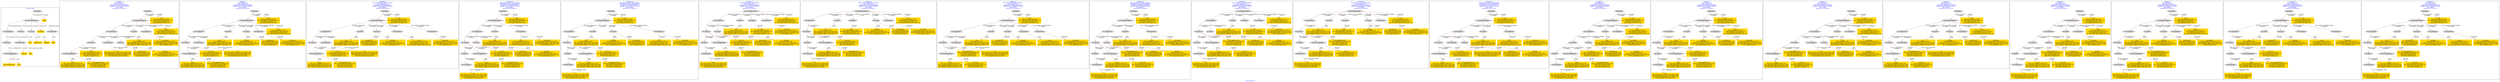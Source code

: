 digraph n0 {
fontcolor="blue"
remincross="true"
label="s16-s-hammer.xml"
subgraph cluster_0 {
label="1-correct model"
n2[style="filled",color="white",fillcolor="lightgray",label="E12_Production1"];
n3[style="filled",color="white",fillcolor="lightgray",label="E21_Person1"];
n4[style="filled",color="white",fillcolor="lightgray",label="E52_Time-Span1"];
n5[style="filled",color="white",fillcolor="lightgray",label="E82_Actor_Appellation1"];
n6[shape="plaintext",style="filled",fillcolor="gold",label="artist_uri"];
n7[style="filled",color="white",fillcolor="lightgray",label="E22_Man-Made_Object1"];
n8[style="filled",color="white",fillcolor="lightgray",label="E35_Title1"];
n9[style="filled",color="white",fillcolor="lightgray",label="E55_Type1"];
n10[shape="plaintext",style="filled",fillcolor="gold",label="description"];
n11[style="filled",color="white",fillcolor="lightgray",label="E78_Collection1"];
n12[shape="plaintext",style="filled",fillcolor="gold",label="title"];
n13[style="filled",color="white",fillcolor="lightgray",label="E38_Image1"];
n14[shape="plaintext",style="filled",fillcolor="gold",label="image"];
n15[shape="plaintext",style="filled",fillcolor="gold",label="year"];
n16[shape="plaintext",style="filled",fillcolor="gold",label="technique_uri"];
n17[shape="plaintext",style="filled",fillcolor="gold",label="technique"];
n18[shape="plaintext",style="filled",fillcolor="gold",label="name"];
n19[shape="plaintext",style="filled",fillcolor="gold",label="artist_appellation_uri"];
n20[shape="plaintext",style="filled",fillcolor="gold",label="artist"];
}
subgraph cluster_1 {
label="candidate 0\nlink coherence:1.0\nnode coherence:1.0\nconfidence:0.41230754520859386\nmapping score:0.5041025150695313\ncost:17.9984\n-precision:0.78-recall:0.78"
n22[style="filled",color="white",fillcolor="lightgray",label="E12_Production1"];
n23[style="filled",color="white",fillcolor="lightgray",label="E21_Person1"];
n24[style="filled",color="white",fillcolor="lightgray",label="E52_Time-Span2"];
n25[style="filled",color="white",fillcolor="lightgray",label="E55_Type1"];
n26[style="filled",color="white",fillcolor="lightgray",label="E82_Actor_Appellation1"];
n27[style="filled",color="white",fillcolor="lightgray",label="E22_Man-Made_Object1"];
n28[style="filled",color="white",fillcolor="lightgray",label="E35_Title1"];
n29[style="filled",color="white",fillcolor="lightgray",label="E8_Acquisition1"];
n30[style="filled",color="white",fillcolor="lightgray",label="E38_Image1"];
n31[shape="plaintext",style="filled",fillcolor="gold",label="name\n[E78_Collection,label,0.322]\n[E8_Acquisition,P3_has_note,0.242]\n[E78_Collection,classLink,0.241]\n[E22_Man-Made_Object,P3_has_note,0.194]"];
n32[shape="plaintext",style="filled",fillcolor="gold",label="technique_uri\n[E55_Type,classLink,0.411]\n[E57_Material,classLink,0.288]\n[E74_Group,classLink,0.253]\n[E55_Type,label,0.048]"];
n33[shape="plaintext",style="filled",fillcolor="gold",label="description\n[E8_Acquisition,P3_has_note,0.377]\n[E22_Man-Made_Object,P3_has_note,0.244]\n[E73_Information_Object,P3_has_note,0.198]\n[E35_Title,label,0.181]"];
n34[shape="plaintext",style="filled",fillcolor="gold",label="artist_uri\n[E21_Person,classLink,0.319]\n[E82_Actor_Appellation,classLink,0.276]\n[E39_Actor,classLink,0.272]\n[E53_Place,classLink,0.133]"];
n35[shape="plaintext",style="filled",fillcolor="gold",label="title\n[E35_Title,label,0.296]\n[E22_Man-Made_Object,P3_has_note,0.282]\n[E73_Information_Object,P3_has_note,0.245]\n[E33_Linguistic_Object,P3_has_note,0.177]"];
n36[shape="plaintext",style="filled",fillcolor="gold",label="technique\n[E55_Type,label,0.331]\n[E12_Production,P3_has_note,0.276]\n[E29_Design_or_Procedure,P3_has_note,0.258]\n[E57_Material,label,0.135]"];
n37[shape="plaintext",style="filled",fillcolor="gold",label="artist\n[E82_Actor_Appellation,label,0.535]\n[E22_Man-Made_Object,P3_has_note,0.169]\n[E73_Information_Object,P3_has_note,0.163]\n[E33_Linguistic_Object,P3_has_note,0.133]"];
n38[shape="plaintext",style="filled",fillcolor="gold",label="artist_appellation_uri\n[E82_Actor_Appellation,classLink,0.557]\n[E21_Person,classLink,0.359]\n[E39_Actor,classLink,0.057]\n[E53_Place,classLink,0.028]"];
n39[shape="plaintext",style="filled",fillcolor="gold",label="image\n[E38_Image,classLink,0.664]\n[E22_Man-Made_Object,classLink,0.121]\n[E53_Place,classLink,0.117]\n[E8_Acquisition,classLink,0.098]"];
n40[shape="plaintext",style="filled",fillcolor="gold",label="year\n[E52_Time-Span,P82_at_some_time_within,0.438]\n[E52_Time-Span,P82a_begin_of_the_begin,0.295]\n[E52_Time-Span,P82b_end_of_the_end,0.177]\n[E34_Inscription,P3_has_note,0.09]"];
}
subgraph cluster_2 {
label="candidate 1\nlink coherence:1.0\nnode coherence:1.0\nconfidence:0.41230754520859386\nmapping score:0.5041025150695313\ncost:17.99846\n-precision:0.83-recall:0.83"
n42[style="filled",color="white",fillcolor="lightgray",label="E12_Production1"];
n43[style="filled",color="white",fillcolor="lightgray",label="E21_Person1"];
n44[style="filled",color="white",fillcolor="lightgray",label="E52_Time-Span2"];
n45[style="filled",color="white",fillcolor="lightgray",label="E82_Actor_Appellation1"];
n46[style="filled",color="white",fillcolor="lightgray",label="E22_Man-Made_Object1"];
n47[style="filled",color="white",fillcolor="lightgray",label="E35_Title1"];
n48[style="filled",color="white",fillcolor="lightgray",label="E55_Type2"];
n49[style="filled",color="white",fillcolor="lightgray",label="E8_Acquisition1"];
n50[style="filled",color="white",fillcolor="lightgray",label="E38_Image1"];
n51[shape="plaintext",style="filled",fillcolor="gold",label="technique\n[E55_Type,label,0.331]\n[E12_Production,P3_has_note,0.276]\n[E29_Design_or_Procedure,P3_has_note,0.258]\n[E57_Material,label,0.135]"];
n52[shape="plaintext",style="filled",fillcolor="gold",label="name\n[E78_Collection,label,0.322]\n[E8_Acquisition,P3_has_note,0.242]\n[E78_Collection,classLink,0.241]\n[E22_Man-Made_Object,P3_has_note,0.194]"];
n53[shape="plaintext",style="filled",fillcolor="gold",label="description\n[E8_Acquisition,P3_has_note,0.377]\n[E22_Man-Made_Object,P3_has_note,0.244]\n[E73_Information_Object,P3_has_note,0.198]\n[E35_Title,label,0.181]"];
n54[shape="plaintext",style="filled",fillcolor="gold",label="technique_uri\n[E55_Type,classLink,0.411]\n[E57_Material,classLink,0.288]\n[E74_Group,classLink,0.253]\n[E55_Type,label,0.048]"];
n55[shape="plaintext",style="filled",fillcolor="gold",label="artist_uri\n[E21_Person,classLink,0.319]\n[E82_Actor_Appellation,classLink,0.276]\n[E39_Actor,classLink,0.272]\n[E53_Place,classLink,0.133]"];
n56[shape="plaintext",style="filled",fillcolor="gold",label="title\n[E35_Title,label,0.296]\n[E22_Man-Made_Object,P3_has_note,0.282]\n[E73_Information_Object,P3_has_note,0.245]\n[E33_Linguistic_Object,P3_has_note,0.177]"];
n57[shape="plaintext",style="filled",fillcolor="gold",label="artist\n[E82_Actor_Appellation,label,0.535]\n[E22_Man-Made_Object,P3_has_note,0.169]\n[E73_Information_Object,P3_has_note,0.163]\n[E33_Linguistic_Object,P3_has_note,0.133]"];
n58[shape="plaintext",style="filled",fillcolor="gold",label="artist_appellation_uri\n[E82_Actor_Appellation,classLink,0.557]\n[E21_Person,classLink,0.359]\n[E39_Actor,classLink,0.057]\n[E53_Place,classLink,0.028]"];
n59[shape="plaintext",style="filled",fillcolor="gold",label="image\n[E38_Image,classLink,0.664]\n[E22_Man-Made_Object,classLink,0.121]\n[E53_Place,classLink,0.117]\n[E8_Acquisition,classLink,0.098]"];
n60[shape="plaintext",style="filled",fillcolor="gold",label="year\n[E52_Time-Span,P82_at_some_time_within,0.438]\n[E52_Time-Span,P82a_begin_of_the_begin,0.295]\n[E52_Time-Span,P82b_end_of_the_end,0.177]\n[E34_Inscription,P3_has_note,0.09]"];
}
subgraph cluster_3 {
label="candidate 10\nlink coherence:0.9473684210526315\nnode coherence:1.0\nconfidence:0.4250555406855675\nmapping score:0.5083518468951892\ncost:18.99852\n-precision:0.89-recall:0.94"
n62[style="filled",color="white",fillcolor="lightgray",label="E12_Production1"];
n63[style="filled",color="white",fillcolor="lightgray",label="E21_Person1"];
n64[style="filled",color="white",fillcolor="lightgray",label="E52_Time-Span2"];
n65[style="filled",color="white",fillcolor="lightgray",label="E82_Actor_Appellation1"];
n66[style="filled",color="white",fillcolor="lightgray",label="E22_Man-Made_Object1"];
n67[style="filled",color="white",fillcolor="lightgray",label="E35_Title1"];
n68[style="filled",color="white",fillcolor="lightgray",label="E55_Type1"];
n69[style="filled",color="white",fillcolor="lightgray",label="E78_Collection1"];
n70[style="filled",color="white",fillcolor="lightgray",label="E8_Acquisition1"];
n71[style="filled",color="white",fillcolor="lightgray",label="E38_Image1"];
n72[shape="plaintext",style="filled",fillcolor="gold",label="name\n[E78_Collection,label,0.322]\n[E8_Acquisition,P3_has_note,0.242]\n[E78_Collection,classLink,0.241]\n[E22_Man-Made_Object,P3_has_note,0.194]"];
n73[shape="plaintext",style="filled",fillcolor="gold",label="technique_uri\n[E55_Type,classLink,0.411]\n[E57_Material,classLink,0.288]\n[E74_Group,classLink,0.253]\n[E55_Type,label,0.048]"];
n74[shape="plaintext",style="filled",fillcolor="gold",label="description\n[E8_Acquisition,P3_has_note,0.377]\n[E22_Man-Made_Object,P3_has_note,0.244]\n[E73_Information_Object,P3_has_note,0.198]\n[E35_Title,label,0.181]"];
n75[shape="plaintext",style="filled",fillcolor="gold",label="artist_uri\n[E21_Person,classLink,0.319]\n[E82_Actor_Appellation,classLink,0.276]\n[E39_Actor,classLink,0.272]\n[E53_Place,classLink,0.133]"];
n76[shape="plaintext",style="filled",fillcolor="gold",label="title\n[E35_Title,label,0.296]\n[E22_Man-Made_Object,P3_has_note,0.282]\n[E73_Information_Object,P3_has_note,0.245]\n[E33_Linguistic_Object,P3_has_note,0.177]"];
n77[shape="plaintext",style="filled",fillcolor="gold",label="technique\n[E55_Type,label,0.331]\n[E12_Production,P3_has_note,0.276]\n[E29_Design_or_Procedure,P3_has_note,0.258]\n[E57_Material,label,0.135]"];
n78[shape="plaintext",style="filled",fillcolor="gold",label="artist\n[E82_Actor_Appellation,label,0.535]\n[E22_Man-Made_Object,P3_has_note,0.169]\n[E73_Information_Object,P3_has_note,0.163]\n[E33_Linguistic_Object,P3_has_note,0.133]"];
n79[shape="plaintext",style="filled",fillcolor="gold",label="artist_appellation_uri\n[E82_Actor_Appellation,classLink,0.557]\n[E21_Person,classLink,0.359]\n[E39_Actor,classLink,0.057]\n[E53_Place,classLink,0.028]"];
n80[shape="plaintext",style="filled",fillcolor="gold",label="image\n[E38_Image,classLink,0.664]\n[E22_Man-Made_Object,classLink,0.121]\n[E53_Place,classLink,0.117]\n[E8_Acquisition,classLink,0.098]"];
n81[shape="plaintext",style="filled",fillcolor="gold",label="year\n[E52_Time-Span,P82_at_some_time_within,0.438]\n[E52_Time-Span,P82a_begin_of_the_begin,0.295]\n[E52_Time-Span,P82b_end_of_the_end,0.177]\n[E34_Inscription,P3_has_note,0.09]"];
}
subgraph cluster_4 {
label="candidate 11\nlink coherence:0.9473684210526315\nnode coherence:0.9411764705882353\nconfidence:0.41709504366947703\nmapping score:0.5027571714192374\ncost:18.99827\n-precision:0.68-recall:0.72"
n83[style="filled",color="white",fillcolor="lightgray",label="E12_Production1"];
n84[style="filled",color="white",fillcolor="lightgray",label="E21_Person1"];
n85[style="filled",color="white",fillcolor="lightgray",label="E55_Type1"];
n86[style="filled",color="white",fillcolor="lightgray",label="E67_Birth1"];
n87[style="filled",color="white",fillcolor="lightgray",label="E82_Actor_Appellation1"];
n88[style="filled",color="white",fillcolor="lightgray",label="E22_Man-Made_Object1"];
n89[style="filled",color="white",fillcolor="lightgray",label="E35_Title1"];
n90[style="filled",color="white",fillcolor="lightgray",label="E8_Acquisition1"];
n91[style="filled",color="white",fillcolor="lightgray",label="E38_Image1"];
n92[style="filled",color="white",fillcolor="lightgray",label="E52_Time-Span1"];
n93[shape="plaintext",style="filled",fillcolor="gold",label="name\n[E78_Collection,label,0.322]\n[E8_Acquisition,P3_has_note,0.242]\n[E78_Collection,classLink,0.241]\n[E22_Man-Made_Object,P3_has_note,0.194]"];
n94[shape="plaintext",style="filled",fillcolor="gold",label="technique_uri\n[E55_Type,classLink,0.411]\n[E57_Material,classLink,0.288]\n[E74_Group,classLink,0.253]\n[E55_Type,label,0.048]"];
n95[shape="plaintext",style="filled",fillcolor="gold",label="description\n[E8_Acquisition,P3_has_note,0.377]\n[E22_Man-Made_Object,P3_has_note,0.244]\n[E73_Information_Object,P3_has_note,0.198]\n[E35_Title,label,0.181]"];
n96[shape="plaintext",style="filled",fillcolor="gold",label="year\n[E52_Time-Span,P82_at_some_time_within,0.438]\n[E52_Time-Span,P82a_begin_of_the_begin,0.295]\n[E52_Time-Span,P82b_end_of_the_end,0.177]\n[E34_Inscription,P3_has_note,0.09]"];
n97[shape="plaintext",style="filled",fillcolor="gold",label="artist_uri\n[E21_Person,classLink,0.319]\n[E82_Actor_Appellation,classLink,0.276]\n[E39_Actor,classLink,0.272]\n[E53_Place,classLink,0.133]"];
n98[shape="plaintext",style="filled",fillcolor="gold",label="title\n[E35_Title,label,0.296]\n[E22_Man-Made_Object,P3_has_note,0.282]\n[E73_Information_Object,P3_has_note,0.245]\n[E33_Linguistic_Object,P3_has_note,0.177]"];
n99[shape="plaintext",style="filled",fillcolor="gold",label="technique\n[E55_Type,label,0.331]\n[E12_Production,P3_has_note,0.276]\n[E29_Design_or_Procedure,P3_has_note,0.258]\n[E57_Material,label,0.135]"];
n100[shape="plaintext",style="filled",fillcolor="gold",label="artist\n[E82_Actor_Appellation,label,0.535]\n[E22_Man-Made_Object,P3_has_note,0.169]\n[E73_Information_Object,P3_has_note,0.163]\n[E33_Linguistic_Object,P3_has_note,0.133]"];
n101[shape="plaintext",style="filled",fillcolor="gold",label="artist_appellation_uri\n[E82_Actor_Appellation,classLink,0.557]\n[E21_Person,classLink,0.359]\n[E39_Actor,classLink,0.057]\n[E53_Place,classLink,0.028]"];
n102[shape="plaintext",style="filled",fillcolor="gold",label="image\n[E38_Image,classLink,0.664]\n[E22_Man-Made_Object,classLink,0.121]\n[E53_Place,classLink,0.117]\n[E8_Acquisition,classLink,0.098]"];
}
subgraph cluster_5 {
label="candidate 12\nlink coherence:0.9473684210526315\nnode coherence:0.9411764705882353\nconfidence:0.41709504366947703\nmapping score:0.5027571714192374\ncost:18.99833\n-precision:0.74-recall:0.78"
n104[style="filled",color="white",fillcolor="lightgray",label="E12_Production1"];
n105[style="filled",color="white",fillcolor="lightgray",label="E21_Person1"];
n106[style="filled",color="white",fillcolor="lightgray",label="E67_Birth1"];
n107[style="filled",color="white",fillcolor="lightgray",label="E82_Actor_Appellation1"];
n108[style="filled",color="white",fillcolor="lightgray",label="E22_Man-Made_Object1"];
n109[style="filled",color="white",fillcolor="lightgray",label="E35_Title1"];
n110[style="filled",color="white",fillcolor="lightgray",label="E55_Type2"];
n111[style="filled",color="white",fillcolor="lightgray",label="E8_Acquisition1"];
n112[style="filled",color="white",fillcolor="lightgray",label="E38_Image1"];
n113[style="filled",color="white",fillcolor="lightgray",label="E52_Time-Span1"];
n114[shape="plaintext",style="filled",fillcolor="gold",label="technique\n[E55_Type,label,0.331]\n[E12_Production,P3_has_note,0.276]\n[E29_Design_or_Procedure,P3_has_note,0.258]\n[E57_Material,label,0.135]"];
n115[shape="plaintext",style="filled",fillcolor="gold",label="name\n[E78_Collection,label,0.322]\n[E8_Acquisition,P3_has_note,0.242]\n[E78_Collection,classLink,0.241]\n[E22_Man-Made_Object,P3_has_note,0.194]"];
n116[shape="plaintext",style="filled",fillcolor="gold",label="description\n[E8_Acquisition,P3_has_note,0.377]\n[E22_Man-Made_Object,P3_has_note,0.244]\n[E73_Information_Object,P3_has_note,0.198]\n[E35_Title,label,0.181]"];
n117[shape="plaintext",style="filled",fillcolor="gold",label="year\n[E52_Time-Span,P82_at_some_time_within,0.438]\n[E52_Time-Span,P82a_begin_of_the_begin,0.295]\n[E52_Time-Span,P82b_end_of_the_end,0.177]\n[E34_Inscription,P3_has_note,0.09]"];
n118[shape="plaintext",style="filled",fillcolor="gold",label="technique_uri\n[E55_Type,classLink,0.411]\n[E57_Material,classLink,0.288]\n[E74_Group,classLink,0.253]\n[E55_Type,label,0.048]"];
n119[shape="plaintext",style="filled",fillcolor="gold",label="artist_uri\n[E21_Person,classLink,0.319]\n[E82_Actor_Appellation,classLink,0.276]\n[E39_Actor,classLink,0.272]\n[E53_Place,classLink,0.133]"];
n120[shape="plaintext",style="filled",fillcolor="gold",label="title\n[E35_Title,label,0.296]\n[E22_Man-Made_Object,P3_has_note,0.282]\n[E73_Information_Object,P3_has_note,0.245]\n[E33_Linguistic_Object,P3_has_note,0.177]"];
n121[shape="plaintext",style="filled",fillcolor="gold",label="artist\n[E82_Actor_Appellation,label,0.535]\n[E22_Man-Made_Object,P3_has_note,0.169]\n[E73_Information_Object,P3_has_note,0.163]\n[E33_Linguistic_Object,P3_has_note,0.133]"];
n122[shape="plaintext",style="filled",fillcolor="gold",label="artist_appellation_uri\n[E82_Actor_Appellation,classLink,0.557]\n[E21_Person,classLink,0.359]\n[E39_Actor,classLink,0.057]\n[E53_Place,classLink,0.028]"];
n123[shape="plaintext",style="filled",fillcolor="gold",label="image\n[E38_Image,classLink,0.664]\n[E22_Man-Made_Object,classLink,0.121]\n[E53_Place,classLink,0.117]\n[E8_Acquisition,classLink,0.098]"];
}
subgraph cluster_6 {
label="candidate 13\nlink coherence:0.9473684210526315\nnode coherence:1.0\nconfidence:0.41230754520859386\nmapping score:0.5041025150695313\ncost:18.99844\n-precision:0.63-recall:0.67"
n125[style="filled",color="white",fillcolor="lightgray",label="E12_Production1"];
n126[style="filled",color="white",fillcolor="lightgray",label="E21_Person1"];
n127[style="filled",color="white",fillcolor="lightgray",label="E55_Type1"];
n128[style="filled",color="white",fillcolor="lightgray",label="E67_Birth1"];
n129[style="filled",color="white",fillcolor="lightgray",label="E82_Actor_Appellation1"];
n130[style="filled",color="white",fillcolor="lightgray",label="E22_Man-Made_Object1"];
n131[style="filled",color="white",fillcolor="lightgray",label="E35_Title1"];
n132[style="filled",color="white",fillcolor="lightgray",label="E38_Image1"];
n133[style="filled",color="white",fillcolor="lightgray",label="E8_Acquisition1"];
n134[style="filled",color="white",fillcolor="lightgray",label="E52_Time-Span1"];
n135[shape="plaintext",style="filled",fillcolor="gold",label="name\n[E78_Collection,label,0.322]\n[E8_Acquisition,P3_has_note,0.242]\n[E78_Collection,classLink,0.241]\n[E22_Man-Made_Object,P3_has_note,0.194]"];
n136[shape="plaintext",style="filled",fillcolor="gold",label="technique_uri\n[E55_Type,classLink,0.411]\n[E57_Material,classLink,0.288]\n[E74_Group,classLink,0.253]\n[E55_Type,label,0.048]"];
n137[shape="plaintext",style="filled",fillcolor="gold",label="description\n[E8_Acquisition,P3_has_note,0.377]\n[E22_Man-Made_Object,P3_has_note,0.244]\n[E73_Information_Object,P3_has_note,0.198]\n[E35_Title,label,0.181]"];
n138[shape="plaintext",style="filled",fillcolor="gold",label="year\n[E52_Time-Span,P82_at_some_time_within,0.438]\n[E52_Time-Span,P82a_begin_of_the_begin,0.295]\n[E52_Time-Span,P82b_end_of_the_end,0.177]\n[E34_Inscription,P3_has_note,0.09]"];
n139[shape="plaintext",style="filled",fillcolor="gold",label="artist_uri\n[E21_Person,classLink,0.319]\n[E82_Actor_Appellation,classLink,0.276]\n[E39_Actor,classLink,0.272]\n[E53_Place,classLink,0.133]"];
n140[shape="plaintext",style="filled",fillcolor="gold",label="title\n[E35_Title,label,0.296]\n[E22_Man-Made_Object,P3_has_note,0.282]\n[E73_Information_Object,P3_has_note,0.245]\n[E33_Linguistic_Object,P3_has_note,0.177]"];
n141[shape="plaintext",style="filled",fillcolor="gold",label="technique\n[E55_Type,label,0.331]\n[E12_Production,P3_has_note,0.276]\n[E29_Design_or_Procedure,P3_has_note,0.258]\n[E57_Material,label,0.135]"];
n142[shape="plaintext",style="filled",fillcolor="gold",label="artist\n[E82_Actor_Appellation,label,0.535]\n[E22_Man-Made_Object,P3_has_note,0.169]\n[E73_Information_Object,P3_has_note,0.163]\n[E33_Linguistic_Object,P3_has_note,0.133]"];
n143[shape="plaintext",style="filled",fillcolor="gold",label="artist_appellation_uri\n[E82_Actor_Appellation,classLink,0.557]\n[E21_Person,classLink,0.359]\n[E39_Actor,classLink,0.057]\n[E53_Place,classLink,0.028]"];
n144[shape="plaintext",style="filled",fillcolor="gold",label="image\n[E38_Image,classLink,0.664]\n[E22_Man-Made_Object,classLink,0.121]\n[E53_Place,classLink,0.117]\n[E8_Acquisition,classLink,0.098]"];
}
subgraph cluster_7 {
label="candidate 14\nlink coherence:0.9473684210526315\nnode coherence:1.0\nconfidence:0.41230754520859386\nmapping score:0.5041025150695313\ncost:18.9985\n-precision:0.68-recall:0.72"
n146[style="filled",color="white",fillcolor="lightgray",label="E12_Production1"];
n147[style="filled",color="white",fillcolor="lightgray",label="E21_Person1"];
n148[style="filled",color="white",fillcolor="lightgray",label="E67_Birth1"];
n149[style="filled",color="white",fillcolor="lightgray",label="E82_Actor_Appellation1"];
n150[style="filled",color="white",fillcolor="lightgray",label="E22_Man-Made_Object1"];
n151[style="filled",color="white",fillcolor="lightgray",label="E35_Title1"];
n152[style="filled",color="white",fillcolor="lightgray",label="E38_Image1"];
n153[style="filled",color="white",fillcolor="lightgray",label="E55_Type2"];
n154[style="filled",color="white",fillcolor="lightgray",label="E8_Acquisition1"];
n155[style="filled",color="white",fillcolor="lightgray",label="E52_Time-Span1"];
n156[shape="plaintext",style="filled",fillcolor="gold",label="technique\n[E55_Type,label,0.331]\n[E12_Production,P3_has_note,0.276]\n[E29_Design_or_Procedure,P3_has_note,0.258]\n[E57_Material,label,0.135]"];
n157[shape="plaintext",style="filled",fillcolor="gold",label="name\n[E78_Collection,label,0.322]\n[E8_Acquisition,P3_has_note,0.242]\n[E78_Collection,classLink,0.241]\n[E22_Man-Made_Object,P3_has_note,0.194]"];
n158[shape="plaintext",style="filled",fillcolor="gold",label="description\n[E8_Acquisition,P3_has_note,0.377]\n[E22_Man-Made_Object,P3_has_note,0.244]\n[E73_Information_Object,P3_has_note,0.198]\n[E35_Title,label,0.181]"];
n159[shape="plaintext",style="filled",fillcolor="gold",label="year\n[E52_Time-Span,P82_at_some_time_within,0.438]\n[E52_Time-Span,P82a_begin_of_the_begin,0.295]\n[E52_Time-Span,P82b_end_of_the_end,0.177]\n[E34_Inscription,P3_has_note,0.09]"];
n160[shape="plaintext",style="filled",fillcolor="gold",label="technique_uri\n[E55_Type,classLink,0.411]\n[E57_Material,classLink,0.288]\n[E74_Group,classLink,0.253]\n[E55_Type,label,0.048]"];
n161[shape="plaintext",style="filled",fillcolor="gold",label="artist_uri\n[E21_Person,classLink,0.319]\n[E82_Actor_Appellation,classLink,0.276]\n[E39_Actor,classLink,0.272]\n[E53_Place,classLink,0.133]"];
n162[shape="plaintext",style="filled",fillcolor="gold",label="title\n[E35_Title,label,0.296]\n[E22_Man-Made_Object,P3_has_note,0.282]\n[E73_Information_Object,P3_has_note,0.245]\n[E33_Linguistic_Object,P3_has_note,0.177]"];
n163[shape="plaintext",style="filled",fillcolor="gold",label="artist\n[E82_Actor_Appellation,label,0.535]\n[E22_Man-Made_Object,P3_has_note,0.169]\n[E73_Information_Object,P3_has_note,0.163]\n[E33_Linguistic_Object,P3_has_note,0.133]"];
n164[shape="plaintext",style="filled",fillcolor="gold",label="artist_appellation_uri\n[E82_Actor_Appellation,classLink,0.557]\n[E21_Person,classLink,0.359]\n[E39_Actor,classLink,0.057]\n[E53_Place,classLink,0.028]"];
n165[shape="plaintext",style="filled",fillcolor="gold",label="image\n[E38_Image,classLink,0.664]\n[E22_Man-Made_Object,classLink,0.121]\n[E53_Place,classLink,0.117]\n[E8_Acquisition,classLink,0.098]"];
}
subgraph cluster_8 {
label="candidate 15\nlink coherence:0.9473684210526315\nnode coherence:1.0\nconfidence:0.4010051684507818\nmapping score:0.5003350561502606\ncost:18.99852\n-precision:0.79-recall:0.83"
n167[style="filled",color="white",fillcolor="lightgray",label="E12_Production1"];
n168[style="filled",color="white",fillcolor="lightgray",label="E21_Person1"];
n169[style="filled",color="white",fillcolor="lightgray",label="E52_Time-Span2"];
n170[style="filled",color="white",fillcolor="lightgray",label="E82_Actor_Appellation1"];
n171[style="filled",color="white",fillcolor="lightgray",label="E22_Man-Made_Object1"];
n172[style="filled",color="white",fillcolor="lightgray",label="E35_Title1"];
n173[style="filled",color="white",fillcolor="lightgray",label="E55_Type1"];
n174[style="filled",color="white",fillcolor="lightgray",label="E78_Collection1"];
n175[style="filled",color="white",fillcolor="lightgray",label="E8_Acquisition1"];
n176[style="filled",color="white",fillcolor="lightgray",label="E38_Image1"];
n177[shape="plaintext",style="filled",fillcolor="gold",label="name\n[E78_Collection,label,0.322]\n[E8_Acquisition,P3_has_note,0.242]\n[E78_Collection,classLink,0.241]\n[E22_Man-Made_Object,P3_has_note,0.194]"];
n178[shape="plaintext",style="filled",fillcolor="gold",label="technique_uri\n[E55_Type,classLink,0.411]\n[E57_Material,classLink,0.288]\n[E74_Group,classLink,0.253]\n[E55_Type,label,0.048]"];
n179[shape="plaintext",style="filled",fillcolor="gold",label="description\n[E8_Acquisition,P3_has_note,0.377]\n[E22_Man-Made_Object,P3_has_note,0.244]\n[E73_Information_Object,P3_has_note,0.198]\n[E35_Title,label,0.181]"];
n180[shape="plaintext",style="filled",fillcolor="gold",label="title\n[E35_Title,label,0.296]\n[E22_Man-Made_Object,P3_has_note,0.282]\n[E73_Information_Object,P3_has_note,0.245]\n[E33_Linguistic_Object,P3_has_note,0.177]"];
n181[shape="plaintext",style="filled",fillcolor="gold",label="technique\n[E55_Type,label,0.331]\n[E12_Production,P3_has_note,0.276]\n[E29_Design_or_Procedure,P3_has_note,0.258]\n[E57_Material,label,0.135]"];
n182[shape="plaintext",style="filled",fillcolor="gold",label="artist_appellation_uri\n[E82_Actor_Appellation,classLink,0.557]\n[E21_Person,classLink,0.359]\n[E39_Actor,classLink,0.057]\n[E53_Place,classLink,0.028]"];
n183[shape="plaintext",style="filled",fillcolor="gold",label="artist\n[E82_Actor_Appellation,label,0.535]\n[E22_Man-Made_Object,P3_has_note,0.169]\n[E73_Information_Object,P3_has_note,0.163]\n[E33_Linguistic_Object,P3_has_note,0.133]"];
n184[shape="plaintext",style="filled",fillcolor="gold",label="artist_uri\n[E21_Person,classLink,0.319]\n[E82_Actor_Appellation,classLink,0.276]\n[E39_Actor,classLink,0.272]\n[E53_Place,classLink,0.133]"];
n185[shape="plaintext",style="filled",fillcolor="gold",label="image\n[E38_Image,classLink,0.664]\n[E22_Man-Made_Object,classLink,0.121]\n[E53_Place,classLink,0.117]\n[E8_Acquisition,classLink,0.098]"];
n186[shape="plaintext",style="filled",fillcolor="gold",label="year\n[E52_Time-Span,P82_at_some_time_within,0.438]\n[E52_Time-Span,P82a_begin_of_the_begin,0.295]\n[E52_Time-Span,P82b_end_of_the_end,0.177]\n[E34_Inscription,P3_has_note,0.09]"];
}
subgraph cluster_9 {
label="candidate 16\nlink coherence:0.9473684210526315\nnode coherence:0.9411764705882353\nconfidence:0.39304467143469146\nmapping score:0.49474038067430887\ncost:18.99827\n-precision:0.58-recall:0.61"
n188[style="filled",color="white",fillcolor="lightgray",label="E12_Production1"];
n189[style="filled",color="white",fillcolor="lightgray",label="E21_Person1"];
n190[style="filled",color="white",fillcolor="lightgray",label="E55_Type1"];
n191[style="filled",color="white",fillcolor="lightgray",label="E67_Birth1"];
n192[style="filled",color="white",fillcolor="lightgray",label="E82_Actor_Appellation1"];
n193[style="filled",color="white",fillcolor="lightgray",label="E22_Man-Made_Object1"];
n194[style="filled",color="white",fillcolor="lightgray",label="E35_Title1"];
n195[style="filled",color="white",fillcolor="lightgray",label="E8_Acquisition1"];
n196[style="filled",color="white",fillcolor="lightgray",label="E38_Image1"];
n197[style="filled",color="white",fillcolor="lightgray",label="E52_Time-Span1"];
n198[shape="plaintext",style="filled",fillcolor="gold",label="name\n[E78_Collection,label,0.322]\n[E8_Acquisition,P3_has_note,0.242]\n[E78_Collection,classLink,0.241]\n[E22_Man-Made_Object,P3_has_note,0.194]"];
n199[shape="plaintext",style="filled",fillcolor="gold",label="technique_uri\n[E55_Type,classLink,0.411]\n[E57_Material,classLink,0.288]\n[E74_Group,classLink,0.253]\n[E55_Type,label,0.048]"];
n200[shape="plaintext",style="filled",fillcolor="gold",label="description\n[E8_Acquisition,P3_has_note,0.377]\n[E22_Man-Made_Object,P3_has_note,0.244]\n[E73_Information_Object,P3_has_note,0.198]\n[E35_Title,label,0.181]"];
n201[shape="plaintext",style="filled",fillcolor="gold",label="year\n[E52_Time-Span,P82_at_some_time_within,0.438]\n[E52_Time-Span,P82a_begin_of_the_begin,0.295]\n[E52_Time-Span,P82b_end_of_the_end,0.177]\n[E34_Inscription,P3_has_note,0.09]"];
n202[shape="plaintext",style="filled",fillcolor="gold",label="title\n[E35_Title,label,0.296]\n[E22_Man-Made_Object,P3_has_note,0.282]\n[E73_Information_Object,P3_has_note,0.245]\n[E33_Linguistic_Object,P3_has_note,0.177]"];
n203[shape="plaintext",style="filled",fillcolor="gold",label="technique\n[E55_Type,label,0.331]\n[E12_Production,P3_has_note,0.276]\n[E29_Design_or_Procedure,P3_has_note,0.258]\n[E57_Material,label,0.135]"];
n204[shape="plaintext",style="filled",fillcolor="gold",label="artist_appellation_uri\n[E82_Actor_Appellation,classLink,0.557]\n[E21_Person,classLink,0.359]\n[E39_Actor,classLink,0.057]\n[E53_Place,classLink,0.028]"];
n205[shape="plaintext",style="filled",fillcolor="gold",label="artist\n[E82_Actor_Appellation,label,0.535]\n[E22_Man-Made_Object,P3_has_note,0.169]\n[E73_Information_Object,P3_has_note,0.163]\n[E33_Linguistic_Object,P3_has_note,0.133]"];
n206[shape="plaintext",style="filled",fillcolor="gold",label="artist_uri\n[E21_Person,classLink,0.319]\n[E82_Actor_Appellation,classLink,0.276]\n[E39_Actor,classLink,0.272]\n[E53_Place,classLink,0.133]"];
n207[shape="plaintext",style="filled",fillcolor="gold",label="image\n[E38_Image,classLink,0.664]\n[E22_Man-Made_Object,classLink,0.121]\n[E53_Place,classLink,0.117]\n[E8_Acquisition,classLink,0.098]"];
}
subgraph cluster_10 {
label="candidate 17\nlink coherence:0.9473684210526315\nnode coherence:1.0\nconfidence:0.38825717297380813\nmapping score:0.4960857243246027\ncost:18.99844\n-precision:0.53-recall:0.56"
n209[style="filled",color="white",fillcolor="lightgray",label="E12_Production1"];
n210[style="filled",color="white",fillcolor="lightgray",label="E21_Person1"];
n211[style="filled",color="white",fillcolor="lightgray",label="E55_Type1"];
n212[style="filled",color="white",fillcolor="lightgray",label="E67_Birth1"];
n213[style="filled",color="white",fillcolor="lightgray",label="E82_Actor_Appellation1"];
n214[style="filled",color="white",fillcolor="lightgray",label="E22_Man-Made_Object1"];
n215[style="filled",color="white",fillcolor="lightgray",label="E35_Title1"];
n216[style="filled",color="white",fillcolor="lightgray",label="E38_Image1"];
n217[style="filled",color="white",fillcolor="lightgray",label="E8_Acquisition1"];
n218[style="filled",color="white",fillcolor="lightgray",label="E52_Time-Span1"];
n219[shape="plaintext",style="filled",fillcolor="gold",label="name\n[E78_Collection,label,0.322]\n[E8_Acquisition,P3_has_note,0.242]\n[E78_Collection,classLink,0.241]\n[E22_Man-Made_Object,P3_has_note,0.194]"];
n220[shape="plaintext",style="filled",fillcolor="gold",label="technique_uri\n[E55_Type,classLink,0.411]\n[E57_Material,classLink,0.288]\n[E74_Group,classLink,0.253]\n[E55_Type,label,0.048]"];
n221[shape="plaintext",style="filled",fillcolor="gold",label="description\n[E8_Acquisition,P3_has_note,0.377]\n[E22_Man-Made_Object,P3_has_note,0.244]\n[E73_Information_Object,P3_has_note,0.198]\n[E35_Title,label,0.181]"];
n222[shape="plaintext",style="filled",fillcolor="gold",label="year\n[E52_Time-Span,P82_at_some_time_within,0.438]\n[E52_Time-Span,P82a_begin_of_the_begin,0.295]\n[E52_Time-Span,P82b_end_of_the_end,0.177]\n[E34_Inscription,P3_has_note,0.09]"];
n223[shape="plaintext",style="filled",fillcolor="gold",label="title\n[E35_Title,label,0.296]\n[E22_Man-Made_Object,P3_has_note,0.282]\n[E73_Information_Object,P3_has_note,0.245]\n[E33_Linguistic_Object,P3_has_note,0.177]"];
n224[shape="plaintext",style="filled",fillcolor="gold",label="technique\n[E55_Type,label,0.331]\n[E12_Production,P3_has_note,0.276]\n[E29_Design_or_Procedure,P3_has_note,0.258]\n[E57_Material,label,0.135]"];
n225[shape="plaintext",style="filled",fillcolor="gold",label="artist_appellation_uri\n[E82_Actor_Appellation,classLink,0.557]\n[E21_Person,classLink,0.359]\n[E39_Actor,classLink,0.057]\n[E53_Place,classLink,0.028]"];
n226[shape="plaintext",style="filled",fillcolor="gold",label="artist\n[E82_Actor_Appellation,label,0.535]\n[E22_Man-Made_Object,P3_has_note,0.169]\n[E73_Information_Object,P3_has_note,0.163]\n[E33_Linguistic_Object,P3_has_note,0.133]"];
n227[shape="plaintext",style="filled",fillcolor="gold",label="artist_uri\n[E21_Person,classLink,0.319]\n[E82_Actor_Appellation,classLink,0.276]\n[E39_Actor,classLink,0.272]\n[E53_Place,classLink,0.133]"];
n228[shape="plaintext",style="filled",fillcolor="gold",label="image\n[E38_Image,classLink,0.664]\n[E22_Man-Made_Object,classLink,0.121]\n[E53_Place,classLink,0.117]\n[E8_Acquisition,classLink,0.098]"];
}
subgraph cluster_11 {
label="candidate 18\nlink coherence:0.9473684210526315\nnode coherence:1.0\nconfidence:0.38825717297380813\nmapping score:0.4960857243246027\ncost:18.9985\n-precision:0.58-recall:0.61"
n230[style="filled",color="white",fillcolor="lightgray",label="E12_Production1"];
n231[style="filled",color="white",fillcolor="lightgray",label="E21_Person1"];
n232[style="filled",color="white",fillcolor="lightgray",label="E67_Birth1"];
n233[style="filled",color="white",fillcolor="lightgray",label="E82_Actor_Appellation1"];
n234[style="filled",color="white",fillcolor="lightgray",label="E22_Man-Made_Object1"];
n235[style="filled",color="white",fillcolor="lightgray",label="E35_Title1"];
n236[style="filled",color="white",fillcolor="lightgray",label="E38_Image1"];
n237[style="filled",color="white",fillcolor="lightgray",label="E55_Type2"];
n238[style="filled",color="white",fillcolor="lightgray",label="E8_Acquisition1"];
n239[style="filled",color="white",fillcolor="lightgray",label="E52_Time-Span1"];
n240[shape="plaintext",style="filled",fillcolor="gold",label="technique\n[E55_Type,label,0.331]\n[E12_Production,P3_has_note,0.276]\n[E29_Design_or_Procedure,P3_has_note,0.258]\n[E57_Material,label,0.135]"];
n241[shape="plaintext",style="filled",fillcolor="gold",label="name\n[E78_Collection,label,0.322]\n[E8_Acquisition,P3_has_note,0.242]\n[E78_Collection,classLink,0.241]\n[E22_Man-Made_Object,P3_has_note,0.194]"];
n242[shape="plaintext",style="filled",fillcolor="gold",label="description\n[E8_Acquisition,P3_has_note,0.377]\n[E22_Man-Made_Object,P3_has_note,0.244]\n[E73_Information_Object,P3_has_note,0.198]\n[E35_Title,label,0.181]"];
n243[shape="plaintext",style="filled",fillcolor="gold",label="year\n[E52_Time-Span,P82_at_some_time_within,0.438]\n[E52_Time-Span,P82a_begin_of_the_begin,0.295]\n[E52_Time-Span,P82b_end_of_the_end,0.177]\n[E34_Inscription,P3_has_note,0.09]"];
n244[shape="plaintext",style="filled",fillcolor="gold",label="technique_uri\n[E55_Type,classLink,0.411]\n[E57_Material,classLink,0.288]\n[E74_Group,classLink,0.253]\n[E55_Type,label,0.048]"];
n245[shape="plaintext",style="filled",fillcolor="gold",label="title\n[E35_Title,label,0.296]\n[E22_Man-Made_Object,P3_has_note,0.282]\n[E73_Information_Object,P3_has_note,0.245]\n[E33_Linguistic_Object,P3_has_note,0.177]"];
n246[shape="plaintext",style="filled",fillcolor="gold",label="artist_appellation_uri\n[E82_Actor_Appellation,classLink,0.557]\n[E21_Person,classLink,0.359]\n[E39_Actor,classLink,0.057]\n[E53_Place,classLink,0.028]"];
n247[shape="plaintext",style="filled",fillcolor="gold",label="artist\n[E82_Actor_Appellation,label,0.535]\n[E22_Man-Made_Object,P3_has_note,0.169]\n[E73_Information_Object,P3_has_note,0.163]\n[E33_Linguistic_Object,P3_has_note,0.133]"];
n248[shape="plaintext",style="filled",fillcolor="gold",label="artist_uri\n[E21_Person,classLink,0.319]\n[E82_Actor_Appellation,classLink,0.276]\n[E39_Actor,classLink,0.272]\n[E53_Place,classLink,0.133]"];
n249[shape="plaintext",style="filled",fillcolor="gold",label="image\n[E38_Image,classLink,0.664]\n[E22_Man-Made_Object,classLink,0.121]\n[E53_Place,classLink,0.117]\n[E8_Acquisition,classLink,0.098]"];
}
subgraph cluster_12 {
label="candidate 19\nlink coherence:0.9444444444444444\nnode coherence:0.9411764705882353\nconfidence:0.41709504366947703\nmapping score:0.5027571714192374\ncost:17.9984\n-precision:0.78-recall:0.78"
n251[style="filled",color="white",fillcolor="lightgray",label="E12_Production1"];
n252[style="filled",color="white",fillcolor="lightgray",label="E21_Person1"];
n253[style="filled",color="white",fillcolor="lightgray",label="E52_Time-Span2"];
n254[style="filled",color="white",fillcolor="lightgray",label="E55_Type1"];
n255[style="filled",color="white",fillcolor="lightgray",label="E82_Actor_Appellation1"];
n256[style="filled",color="white",fillcolor="lightgray",label="E22_Man-Made_Object1"];
n257[style="filled",color="white",fillcolor="lightgray",label="E35_Title1"];
n258[style="filled",color="white",fillcolor="lightgray",label="E8_Acquisition1"];
n259[style="filled",color="white",fillcolor="lightgray",label="E38_Image1"];
n260[shape="plaintext",style="filled",fillcolor="gold",label="name\n[E78_Collection,label,0.322]\n[E8_Acquisition,P3_has_note,0.242]\n[E78_Collection,classLink,0.241]\n[E22_Man-Made_Object,P3_has_note,0.194]"];
n261[shape="plaintext",style="filled",fillcolor="gold",label="technique_uri\n[E55_Type,classLink,0.411]\n[E57_Material,classLink,0.288]\n[E74_Group,classLink,0.253]\n[E55_Type,label,0.048]"];
n262[shape="plaintext",style="filled",fillcolor="gold",label="description\n[E8_Acquisition,P3_has_note,0.377]\n[E22_Man-Made_Object,P3_has_note,0.244]\n[E73_Information_Object,P3_has_note,0.198]\n[E35_Title,label,0.181]"];
n263[shape="plaintext",style="filled",fillcolor="gold",label="artist_uri\n[E21_Person,classLink,0.319]\n[E82_Actor_Appellation,classLink,0.276]\n[E39_Actor,classLink,0.272]\n[E53_Place,classLink,0.133]"];
n264[shape="plaintext",style="filled",fillcolor="gold",label="title\n[E35_Title,label,0.296]\n[E22_Man-Made_Object,P3_has_note,0.282]\n[E73_Information_Object,P3_has_note,0.245]\n[E33_Linguistic_Object,P3_has_note,0.177]"];
n265[shape="plaintext",style="filled",fillcolor="gold",label="technique\n[E55_Type,label,0.331]\n[E12_Production,P3_has_note,0.276]\n[E29_Design_or_Procedure,P3_has_note,0.258]\n[E57_Material,label,0.135]"];
n266[shape="plaintext",style="filled",fillcolor="gold",label="artist\n[E82_Actor_Appellation,label,0.535]\n[E22_Man-Made_Object,P3_has_note,0.169]\n[E73_Information_Object,P3_has_note,0.163]\n[E33_Linguistic_Object,P3_has_note,0.133]"];
n267[shape="plaintext",style="filled",fillcolor="gold",label="artist_appellation_uri\n[E82_Actor_Appellation,classLink,0.557]\n[E21_Person,classLink,0.359]\n[E39_Actor,classLink,0.057]\n[E53_Place,classLink,0.028]"];
n268[shape="plaintext",style="filled",fillcolor="gold",label="image\n[E38_Image,classLink,0.664]\n[E22_Man-Made_Object,classLink,0.121]\n[E53_Place,classLink,0.117]\n[E8_Acquisition,classLink,0.098]"];
n269[shape="plaintext",style="filled",fillcolor="gold",label="year\n[E52_Time-Span,P82_at_some_time_within,0.438]\n[E52_Time-Span,P82a_begin_of_the_begin,0.295]\n[E52_Time-Span,P82b_end_of_the_end,0.177]\n[E34_Inscription,P3_has_note,0.09]"];
}
subgraph cluster_13 {
label="candidate 2\nlink coherence:1.0\nnode coherence:1.0\nconfidence:0.41230754520859386\nmapping score:0.5041025150695313\ncost:18.99827\n-precision:0.68-recall:0.72"
n271[style="filled",color="white",fillcolor="lightgray",label="E12_Production1"];
n272[style="filled",color="white",fillcolor="lightgray",label="E21_Person1"];
n273[style="filled",color="white",fillcolor="lightgray",label="E55_Type1"];
n274[style="filled",color="white",fillcolor="lightgray",label="E67_Birth1"];
n275[style="filled",color="white",fillcolor="lightgray",label="E82_Actor_Appellation1"];
n276[style="filled",color="white",fillcolor="lightgray",label="E22_Man-Made_Object1"];
n277[style="filled",color="white",fillcolor="lightgray",label="E35_Title1"];
n278[style="filled",color="white",fillcolor="lightgray",label="E8_Acquisition1"];
n279[style="filled",color="white",fillcolor="lightgray",label="E38_Image1"];
n280[style="filled",color="white",fillcolor="lightgray",label="E52_Time-Span1"];
n281[shape="plaintext",style="filled",fillcolor="gold",label="name\n[E78_Collection,label,0.322]\n[E8_Acquisition,P3_has_note,0.242]\n[E78_Collection,classLink,0.241]\n[E22_Man-Made_Object,P3_has_note,0.194]"];
n282[shape="plaintext",style="filled",fillcolor="gold",label="technique_uri\n[E55_Type,classLink,0.411]\n[E57_Material,classLink,0.288]\n[E74_Group,classLink,0.253]\n[E55_Type,label,0.048]"];
n283[shape="plaintext",style="filled",fillcolor="gold",label="description\n[E8_Acquisition,P3_has_note,0.377]\n[E22_Man-Made_Object,P3_has_note,0.244]\n[E73_Information_Object,P3_has_note,0.198]\n[E35_Title,label,0.181]"];
n284[shape="plaintext",style="filled",fillcolor="gold",label="year\n[E52_Time-Span,P82_at_some_time_within,0.438]\n[E52_Time-Span,P82a_begin_of_the_begin,0.295]\n[E52_Time-Span,P82b_end_of_the_end,0.177]\n[E34_Inscription,P3_has_note,0.09]"];
n285[shape="plaintext",style="filled",fillcolor="gold",label="artist_uri\n[E21_Person,classLink,0.319]\n[E82_Actor_Appellation,classLink,0.276]\n[E39_Actor,classLink,0.272]\n[E53_Place,classLink,0.133]"];
n286[shape="plaintext",style="filled",fillcolor="gold",label="title\n[E35_Title,label,0.296]\n[E22_Man-Made_Object,P3_has_note,0.282]\n[E73_Information_Object,P3_has_note,0.245]\n[E33_Linguistic_Object,P3_has_note,0.177]"];
n287[shape="plaintext",style="filled",fillcolor="gold",label="technique\n[E55_Type,label,0.331]\n[E12_Production,P3_has_note,0.276]\n[E29_Design_or_Procedure,P3_has_note,0.258]\n[E57_Material,label,0.135]"];
n288[shape="plaintext",style="filled",fillcolor="gold",label="artist\n[E82_Actor_Appellation,label,0.535]\n[E22_Man-Made_Object,P3_has_note,0.169]\n[E73_Information_Object,P3_has_note,0.163]\n[E33_Linguistic_Object,P3_has_note,0.133]"];
n289[shape="plaintext",style="filled",fillcolor="gold",label="artist_appellation_uri\n[E82_Actor_Appellation,classLink,0.557]\n[E21_Person,classLink,0.359]\n[E39_Actor,classLink,0.057]\n[E53_Place,classLink,0.028]"];
n290[shape="plaintext",style="filled",fillcolor="gold",label="image\n[E38_Image,classLink,0.664]\n[E22_Man-Made_Object,classLink,0.121]\n[E53_Place,classLink,0.117]\n[E8_Acquisition,classLink,0.098]"];
}
subgraph cluster_14 {
label="candidate 3\nlink coherence:1.0\nnode coherence:1.0\nconfidence:0.41230754520859386\nmapping score:0.5041025150695313\ncost:18.99833\n-precision:0.74-recall:0.78"
n292[style="filled",color="white",fillcolor="lightgray",label="E12_Production1"];
n293[style="filled",color="white",fillcolor="lightgray",label="E21_Person1"];
n294[style="filled",color="white",fillcolor="lightgray",label="E67_Birth1"];
n295[style="filled",color="white",fillcolor="lightgray",label="E82_Actor_Appellation1"];
n296[style="filled",color="white",fillcolor="lightgray",label="E22_Man-Made_Object1"];
n297[style="filled",color="white",fillcolor="lightgray",label="E35_Title1"];
n298[style="filled",color="white",fillcolor="lightgray",label="E55_Type2"];
n299[style="filled",color="white",fillcolor="lightgray",label="E8_Acquisition1"];
n300[style="filled",color="white",fillcolor="lightgray",label="E38_Image1"];
n301[style="filled",color="white",fillcolor="lightgray",label="E52_Time-Span1"];
n302[shape="plaintext",style="filled",fillcolor="gold",label="technique\n[E55_Type,label,0.331]\n[E12_Production,P3_has_note,0.276]\n[E29_Design_or_Procedure,P3_has_note,0.258]\n[E57_Material,label,0.135]"];
n303[shape="plaintext",style="filled",fillcolor="gold",label="name\n[E78_Collection,label,0.322]\n[E8_Acquisition,P3_has_note,0.242]\n[E78_Collection,classLink,0.241]\n[E22_Man-Made_Object,P3_has_note,0.194]"];
n304[shape="plaintext",style="filled",fillcolor="gold",label="description\n[E8_Acquisition,P3_has_note,0.377]\n[E22_Man-Made_Object,P3_has_note,0.244]\n[E73_Information_Object,P3_has_note,0.198]\n[E35_Title,label,0.181]"];
n305[shape="plaintext",style="filled",fillcolor="gold",label="year\n[E52_Time-Span,P82_at_some_time_within,0.438]\n[E52_Time-Span,P82a_begin_of_the_begin,0.295]\n[E52_Time-Span,P82b_end_of_the_end,0.177]\n[E34_Inscription,P3_has_note,0.09]"];
n306[shape="plaintext",style="filled",fillcolor="gold",label="technique_uri\n[E55_Type,classLink,0.411]\n[E57_Material,classLink,0.288]\n[E74_Group,classLink,0.253]\n[E55_Type,label,0.048]"];
n307[shape="plaintext",style="filled",fillcolor="gold",label="artist_uri\n[E21_Person,classLink,0.319]\n[E82_Actor_Appellation,classLink,0.276]\n[E39_Actor,classLink,0.272]\n[E53_Place,classLink,0.133]"];
n308[shape="plaintext",style="filled",fillcolor="gold",label="title\n[E35_Title,label,0.296]\n[E22_Man-Made_Object,P3_has_note,0.282]\n[E73_Information_Object,P3_has_note,0.245]\n[E33_Linguistic_Object,P3_has_note,0.177]"];
n309[shape="plaintext",style="filled",fillcolor="gold",label="artist\n[E82_Actor_Appellation,label,0.535]\n[E22_Man-Made_Object,P3_has_note,0.169]\n[E73_Information_Object,P3_has_note,0.163]\n[E33_Linguistic_Object,P3_has_note,0.133]"];
n310[shape="plaintext",style="filled",fillcolor="gold",label="artist_appellation_uri\n[E82_Actor_Appellation,classLink,0.557]\n[E21_Person,classLink,0.359]\n[E39_Actor,classLink,0.057]\n[E53_Place,classLink,0.028]"];
n311[shape="plaintext",style="filled",fillcolor="gold",label="image\n[E38_Image,classLink,0.664]\n[E22_Man-Made_Object,classLink,0.121]\n[E53_Place,classLink,0.117]\n[E8_Acquisition,classLink,0.098]"];
}
subgraph cluster_15 {
label="candidate 4\nlink coherence:1.0\nnode coherence:1.0\nconfidence:0.38825717297380813\nmapping score:0.4960857243246027\ncost:17.9984\n-precision:0.67-recall:0.67"
n313[style="filled",color="white",fillcolor="lightgray",label="E12_Production1"];
n314[style="filled",color="white",fillcolor="lightgray",label="E21_Person1"];
n315[style="filled",color="white",fillcolor="lightgray",label="E52_Time-Span2"];
n316[style="filled",color="white",fillcolor="lightgray",label="E55_Type1"];
n317[style="filled",color="white",fillcolor="lightgray",label="E82_Actor_Appellation1"];
n318[style="filled",color="white",fillcolor="lightgray",label="E22_Man-Made_Object1"];
n319[style="filled",color="white",fillcolor="lightgray",label="E35_Title1"];
n320[style="filled",color="white",fillcolor="lightgray",label="E8_Acquisition1"];
n321[style="filled",color="white",fillcolor="lightgray",label="E38_Image1"];
n322[shape="plaintext",style="filled",fillcolor="gold",label="name\n[E78_Collection,label,0.322]\n[E8_Acquisition,P3_has_note,0.242]\n[E78_Collection,classLink,0.241]\n[E22_Man-Made_Object,P3_has_note,0.194]"];
n323[shape="plaintext",style="filled",fillcolor="gold",label="technique_uri\n[E55_Type,classLink,0.411]\n[E57_Material,classLink,0.288]\n[E74_Group,classLink,0.253]\n[E55_Type,label,0.048]"];
n324[shape="plaintext",style="filled",fillcolor="gold",label="description\n[E8_Acquisition,P3_has_note,0.377]\n[E22_Man-Made_Object,P3_has_note,0.244]\n[E73_Information_Object,P3_has_note,0.198]\n[E35_Title,label,0.181]"];
n325[shape="plaintext",style="filled",fillcolor="gold",label="title\n[E35_Title,label,0.296]\n[E22_Man-Made_Object,P3_has_note,0.282]\n[E73_Information_Object,P3_has_note,0.245]\n[E33_Linguistic_Object,P3_has_note,0.177]"];
n326[shape="plaintext",style="filled",fillcolor="gold",label="technique\n[E55_Type,label,0.331]\n[E12_Production,P3_has_note,0.276]\n[E29_Design_or_Procedure,P3_has_note,0.258]\n[E57_Material,label,0.135]"];
n327[shape="plaintext",style="filled",fillcolor="gold",label="artist_appellation_uri\n[E82_Actor_Appellation,classLink,0.557]\n[E21_Person,classLink,0.359]\n[E39_Actor,classLink,0.057]\n[E53_Place,classLink,0.028]"];
n328[shape="plaintext",style="filled",fillcolor="gold",label="artist\n[E82_Actor_Appellation,label,0.535]\n[E22_Man-Made_Object,P3_has_note,0.169]\n[E73_Information_Object,P3_has_note,0.163]\n[E33_Linguistic_Object,P3_has_note,0.133]"];
n329[shape="plaintext",style="filled",fillcolor="gold",label="artist_uri\n[E21_Person,classLink,0.319]\n[E82_Actor_Appellation,classLink,0.276]\n[E39_Actor,classLink,0.272]\n[E53_Place,classLink,0.133]"];
n330[shape="plaintext",style="filled",fillcolor="gold",label="image\n[E38_Image,classLink,0.664]\n[E22_Man-Made_Object,classLink,0.121]\n[E53_Place,classLink,0.117]\n[E8_Acquisition,classLink,0.098]"];
n331[shape="plaintext",style="filled",fillcolor="gold",label="year\n[E52_Time-Span,P82_at_some_time_within,0.438]\n[E52_Time-Span,P82a_begin_of_the_begin,0.295]\n[E52_Time-Span,P82b_end_of_the_end,0.177]\n[E34_Inscription,P3_has_note,0.09]"];
}
subgraph cluster_16 {
label="candidate 5\nlink coherence:1.0\nnode coherence:1.0\nconfidence:0.38825717297380813\nmapping score:0.4960857243246027\ncost:17.99846\n-precision:0.72-recall:0.72"
n333[style="filled",color="white",fillcolor="lightgray",label="E12_Production1"];
n334[style="filled",color="white",fillcolor="lightgray",label="E21_Person1"];
n335[style="filled",color="white",fillcolor="lightgray",label="E52_Time-Span2"];
n336[style="filled",color="white",fillcolor="lightgray",label="E82_Actor_Appellation1"];
n337[style="filled",color="white",fillcolor="lightgray",label="E22_Man-Made_Object1"];
n338[style="filled",color="white",fillcolor="lightgray",label="E35_Title1"];
n339[style="filled",color="white",fillcolor="lightgray",label="E55_Type2"];
n340[style="filled",color="white",fillcolor="lightgray",label="E8_Acquisition1"];
n341[style="filled",color="white",fillcolor="lightgray",label="E38_Image1"];
n342[shape="plaintext",style="filled",fillcolor="gold",label="technique\n[E55_Type,label,0.331]\n[E12_Production,P3_has_note,0.276]\n[E29_Design_or_Procedure,P3_has_note,0.258]\n[E57_Material,label,0.135]"];
n343[shape="plaintext",style="filled",fillcolor="gold",label="name\n[E78_Collection,label,0.322]\n[E8_Acquisition,P3_has_note,0.242]\n[E78_Collection,classLink,0.241]\n[E22_Man-Made_Object,P3_has_note,0.194]"];
n344[shape="plaintext",style="filled",fillcolor="gold",label="description\n[E8_Acquisition,P3_has_note,0.377]\n[E22_Man-Made_Object,P3_has_note,0.244]\n[E73_Information_Object,P3_has_note,0.198]\n[E35_Title,label,0.181]"];
n345[shape="plaintext",style="filled",fillcolor="gold",label="technique_uri\n[E55_Type,classLink,0.411]\n[E57_Material,classLink,0.288]\n[E74_Group,classLink,0.253]\n[E55_Type,label,0.048]"];
n346[shape="plaintext",style="filled",fillcolor="gold",label="title\n[E35_Title,label,0.296]\n[E22_Man-Made_Object,P3_has_note,0.282]\n[E73_Information_Object,P3_has_note,0.245]\n[E33_Linguistic_Object,P3_has_note,0.177]"];
n347[shape="plaintext",style="filled",fillcolor="gold",label="artist_appellation_uri\n[E82_Actor_Appellation,classLink,0.557]\n[E21_Person,classLink,0.359]\n[E39_Actor,classLink,0.057]\n[E53_Place,classLink,0.028]"];
n348[shape="plaintext",style="filled",fillcolor="gold",label="artist\n[E82_Actor_Appellation,label,0.535]\n[E22_Man-Made_Object,P3_has_note,0.169]\n[E73_Information_Object,P3_has_note,0.163]\n[E33_Linguistic_Object,P3_has_note,0.133]"];
n349[shape="plaintext",style="filled",fillcolor="gold",label="artist_uri\n[E21_Person,classLink,0.319]\n[E82_Actor_Appellation,classLink,0.276]\n[E39_Actor,classLink,0.272]\n[E53_Place,classLink,0.133]"];
n350[shape="plaintext",style="filled",fillcolor="gold",label="image\n[E38_Image,classLink,0.664]\n[E22_Man-Made_Object,classLink,0.121]\n[E53_Place,classLink,0.117]\n[E8_Acquisition,classLink,0.098]"];
n351[shape="plaintext",style="filled",fillcolor="gold",label="year\n[E52_Time-Span,P82_at_some_time_within,0.438]\n[E52_Time-Span,P82a_begin_of_the_begin,0.295]\n[E52_Time-Span,P82b_end_of_the_end,0.177]\n[E34_Inscription,P3_has_note,0.09]"];
}
subgraph cluster_17 {
label="candidate 6\nlink coherence:1.0\nnode coherence:1.0\nconfidence:0.38825717297380813\nmapping score:0.4960857243246027\ncost:18.99827\n-precision:0.58-recall:0.61"
n353[style="filled",color="white",fillcolor="lightgray",label="E12_Production1"];
n354[style="filled",color="white",fillcolor="lightgray",label="E21_Person1"];
n355[style="filled",color="white",fillcolor="lightgray",label="E55_Type1"];
n356[style="filled",color="white",fillcolor="lightgray",label="E67_Birth1"];
n357[style="filled",color="white",fillcolor="lightgray",label="E82_Actor_Appellation1"];
n358[style="filled",color="white",fillcolor="lightgray",label="E22_Man-Made_Object1"];
n359[style="filled",color="white",fillcolor="lightgray",label="E35_Title1"];
n360[style="filled",color="white",fillcolor="lightgray",label="E8_Acquisition1"];
n361[style="filled",color="white",fillcolor="lightgray",label="E38_Image1"];
n362[style="filled",color="white",fillcolor="lightgray",label="E52_Time-Span1"];
n363[shape="plaintext",style="filled",fillcolor="gold",label="name\n[E78_Collection,label,0.322]\n[E8_Acquisition,P3_has_note,0.242]\n[E78_Collection,classLink,0.241]\n[E22_Man-Made_Object,P3_has_note,0.194]"];
n364[shape="plaintext",style="filled",fillcolor="gold",label="technique_uri\n[E55_Type,classLink,0.411]\n[E57_Material,classLink,0.288]\n[E74_Group,classLink,0.253]\n[E55_Type,label,0.048]"];
n365[shape="plaintext",style="filled",fillcolor="gold",label="description\n[E8_Acquisition,P3_has_note,0.377]\n[E22_Man-Made_Object,P3_has_note,0.244]\n[E73_Information_Object,P3_has_note,0.198]\n[E35_Title,label,0.181]"];
n366[shape="plaintext",style="filled",fillcolor="gold",label="year\n[E52_Time-Span,P82_at_some_time_within,0.438]\n[E52_Time-Span,P82a_begin_of_the_begin,0.295]\n[E52_Time-Span,P82b_end_of_the_end,0.177]\n[E34_Inscription,P3_has_note,0.09]"];
n367[shape="plaintext",style="filled",fillcolor="gold",label="title\n[E35_Title,label,0.296]\n[E22_Man-Made_Object,P3_has_note,0.282]\n[E73_Information_Object,P3_has_note,0.245]\n[E33_Linguistic_Object,P3_has_note,0.177]"];
n368[shape="plaintext",style="filled",fillcolor="gold",label="technique\n[E55_Type,label,0.331]\n[E12_Production,P3_has_note,0.276]\n[E29_Design_or_Procedure,P3_has_note,0.258]\n[E57_Material,label,0.135]"];
n369[shape="plaintext",style="filled",fillcolor="gold",label="artist_appellation_uri\n[E82_Actor_Appellation,classLink,0.557]\n[E21_Person,classLink,0.359]\n[E39_Actor,classLink,0.057]\n[E53_Place,classLink,0.028]"];
n370[shape="plaintext",style="filled",fillcolor="gold",label="artist\n[E82_Actor_Appellation,label,0.535]\n[E22_Man-Made_Object,P3_has_note,0.169]\n[E73_Information_Object,P3_has_note,0.163]\n[E33_Linguistic_Object,P3_has_note,0.133]"];
n371[shape="plaintext",style="filled",fillcolor="gold",label="artist_uri\n[E21_Person,classLink,0.319]\n[E82_Actor_Appellation,classLink,0.276]\n[E39_Actor,classLink,0.272]\n[E53_Place,classLink,0.133]"];
n372[shape="plaintext",style="filled",fillcolor="gold",label="image\n[E38_Image,classLink,0.664]\n[E22_Man-Made_Object,classLink,0.121]\n[E53_Place,classLink,0.117]\n[E8_Acquisition,classLink,0.098]"];
}
subgraph cluster_18 {
label="candidate 7\nlink coherence:1.0\nnode coherence:1.0\nconfidence:0.38825717297380813\nmapping score:0.4960857243246027\ncost:18.99833\n-precision:0.63-recall:0.67"
n374[style="filled",color="white",fillcolor="lightgray",label="E12_Production1"];
n375[style="filled",color="white",fillcolor="lightgray",label="E21_Person1"];
n376[style="filled",color="white",fillcolor="lightgray",label="E67_Birth1"];
n377[style="filled",color="white",fillcolor="lightgray",label="E82_Actor_Appellation1"];
n378[style="filled",color="white",fillcolor="lightgray",label="E22_Man-Made_Object1"];
n379[style="filled",color="white",fillcolor="lightgray",label="E35_Title1"];
n380[style="filled",color="white",fillcolor="lightgray",label="E55_Type2"];
n381[style="filled",color="white",fillcolor="lightgray",label="E8_Acquisition1"];
n382[style="filled",color="white",fillcolor="lightgray",label="E38_Image1"];
n383[style="filled",color="white",fillcolor="lightgray",label="E52_Time-Span1"];
n384[shape="plaintext",style="filled",fillcolor="gold",label="technique\n[E55_Type,label,0.331]\n[E12_Production,P3_has_note,0.276]\n[E29_Design_or_Procedure,P3_has_note,0.258]\n[E57_Material,label,0.135]"];
n385[shape="plaintext",style="filled",fillcolor="gold",label="name\n[E78_Collection,label,0.322]\n[E8_Acquisition,P3_has_note,0.242]\n[E78_Collection,classLink,0.241]\n[E22_Man-Made_Object,P3_has_note,0.194]"];
n386[shape="plaintext",style="filled",fillcolor="gold",label="description\n[E8_Acquisition,P3_has_note,0.377]\n[E22_Man-Made_Object,P3_has_note,0.244]\n[E73_Information_Object,P3_has_note,0.198]\n[E35_Title,label,0.181]"];
n387[shape="plaintext",style="filled",fillcolor="gold",label="year\n[E52_Time-Span,P82_at_some_time_within,0.438]\n[E52_Time-Span,P82a_begin_of_the_begin,0.295]\n[E52_Time-Span,P82b_end_of_the_end,0.177]\n[E34_Inscription,P3_has_note,0.09]"];
n388[shape="plaintext",style="filled",fillcolor="gold",label="technique_uri\n[E55_Type,classLink,0.411]\n[E57_Material,classLink,0.288]\n[E74_Group,classLink,0.253]\n[E55_Type,label,0.048]"];
n389[shape="plaintext",style="filled",fillcolor="gold",label="title\n[E35_Title,label,0.296]\n[E22_Man-Made_Object,P3_has_note,0.282]\n[E73_Information_Object,P3_has_note,0.245]\n[E33_Linguistic_Object,P3_has_note,0.177]"];
n390[shape="plaintext",style="filled",fillcolor="gold",label="artist_appellation_uri\n[E82_Actor_Appellation,classLink,0.557]\n[E21_Person,classLink,0.359]\n[E39_Actor,classLink,0.057]\n[E53_Place,classLink,0.028]"];
n391[shape="plaintext",style="filled",fillcolor="gold",label="artist\n[E82_Actor_Appellation,label,0.535]\n[E22_Man-Made_Object,P3_has_note,0.169]\n[E73_Information_Object,P3_has_note,0.163]\n[E33_Linguistic_Object,P3_has_note,0.133]"];
n392[shape="plaintext",style="filled",fillcolor="gold",label="artist_uri\n[E21_Person,classLink,0.319]\n[E82_Actor_Appellation,classLink,0.276]\n[E39_Actor,classLink,0.272]\n[E53_Place,classLink,0.133]"];
n393[shape="plaintext",style="filled",fillcolor="gold",label="image\n[E38_Image,classLink,0.664]\n[E22_Man-Made_Object,classLink,0.121]\n[E53_Place,classLink,0.117]\n[E8_Acquisition,classLink,0.098]"];
}
subgraph cluster_19 {
label="candidate 8\nlink coherence:0.95\nnode coherence:1.0\nconfidence:0.4250555406855675\nmapping score:0.5083518468951892\ncost:19.99839\n-precision:0.8-recall:0.89"
n395[style="filled",color="white",fillcolor="lightgray",label="E12_Production1"];
n396[style="filled",color="white",fillcolor="lightgray",label="E21_Person1"];
n397[style="filled",color="white",fillcolor="lightgray",label="E67_Birth1"];
n398[style="filled",color="white",fillcolor="lightgray",label="E82_Actor_Appellation1"];
n399[style="filled",color="white",fillcolor="lightgray",label="E22_Man-Made_Object1"];
n400[style="filled",color="white",fillcolor="lightgray",label="E35_Title1"];
n401[style="filled",color="white",fillcolor="lightgray",label="E55_Type1"];
n402[style="filled",color="white",fillcolor="lightgray",label="E78_Collection1"];
n403[style="filled",color="white",fillcolor="lightgray",label="E8_Acquisition1"];
n404[style="filled",color="white",fillcolor="lightgray",label="E38_Image1"];
n405[style="filled",color="white",fillcolor="lightgray",label="E52_Time-Span1"];
n406[shape="plaintext",style="filled",fillcolor="gold",label="name\n[E78_Collection,label,0.322]\n[E8_Acquisition,P3_has_note,0.242]\n[E78_Collection,classLink,0.241]\n[E22_Man-Made_Object,P3_has_note,0.194]"];
n407[shape="plaintext",style="filled",fillcolor="gold",label="technique_uri\n[E55_Type,classLink,0.411]\n[E57_Material,classLink,0.288]\n[E74_Group,classLink,0.253]\n[E55_Type,label,0.048]"];
n408[shape="plaintext",style="filled",fillcolor="gold",label="description\n[E8_Acquisition,P3_has_note,0.377]\n[E22_Man-Made_Object,P3_has_note,0.244]\n[E73_Information_Object,P3_has_note,0.198]\n[E35_Title,label,0.181]"];
n409[shape="plaintext",style="filled",fillcolor="gold",label="year\n[E52_Time-Span,P82_at_some_time_within,0.438]\n[E52_Time-Span,P82a_begin_of_the_begin,0.295]\n[E52_Time-Span,P82b_end_of_the_end,0.177]\n[E34_Inscription,P3_has_note,0.09]"];
n410[shape="plaintext",style="filled",fillcolor="gold",label="artist_uri\n[E21_Person,classLink,0.319]\n[E82_Actor_Appellation,classLink,0.276]\n[E39_Actor,classLink,0.272]\n[E53_Place,classLink,0.133]"];
n411[shape="plaintext",style="filled",fillcolor="gold",label="title\n[E35_Title,label,0.296]\n[E22_Man-Made_Object,P3_has_note,0.282]\n[E73_Information_Object,P3_has_note,0.245]\n[E33_Linguistic_Object,P3_has_note,0.177]"];
n412[shape="plaintext",style="filled",fillcolor="gold",label="technique\n[E55_Type,label,0.331]\n[E12_Production,P3_has_note,0.276]\n[E29_Design_or_Procedure,P3_has_note,0.258]\n[E57_Material,label,0.135]"];
n413[shape="plaintext",style="filled",fillcolor="gold",label="artist\n[E82_Actor_Appellation,label,0.535]\n[E22_Man-Made_Object,P3_has_note,0.169]\n[E73_Information_Object,P3_has_note,0.163]\n[E33_Linguistic_Object,P3_has_note,0.133]"];
n414[shape="plaintext",style="filled",fillcolor="gold",label="artist_appellation_uri\n[E82_Actor_Appellation,classLink,0.557]\n[E21_Person,classLink,0.359]\n[E39_Actor,classLink,0.057]\n[E53_Place,classLink,0.028]"];
n415[shape="plaintext",style="filled",fillcolor="gold",label="image\n[E38_Image,classLink,0.664]\n[E22_Man-Made_Object,classLink,0.121]\n[E53_Place,classLink,0.117]\n[E8_Acquisition,classLink,0.098]"];
}
subgraph cluster_20 {
label="candidate 9\nlink coherence:0.95\nnode coherence:1.0\nconfidence:0.4010051684507818\nmapping score:0.5003350561502606\ncost:19.99839\n-precision:0.7-recall:0.78"
n417[style="filled",color="white",fillcolor="lightgray",label="E12_Production1"];
n418[style="filled",color="white",fillcolor="lightgray",label="E21_Person1"];
n419[style="filled",color="white",fillcolor="lightgray",label="E67_Birth1"];
n420[style="filled",color="white",fillcolor="lightgray",label="E82_Actor_Appellation1"];
n421[style="filled",color="white",fillcolor="lightgray",label="E22_Man-Made_Object1"];
n422[style="filled",color="white",fillcolor="lightgray",label="E35_Title1"];
n423[style="filled",color="white",fillcolor="lightgray",label="E55_Type1"];
n424[style="filled",color="white",fillcolor="lightgray",label="E78_Collection1"];
n425[style="filled",color="white",fillcolor="lightgray",label="E8_Acquisition1"];
n426[style="filled",color="white",fillcolor="lightgray",label="E38_Image1"];
n427[style="filled",color="white",fillcolor="lightgray",label="E52_Time-Span1"];
n428[shape="plaintext",style="filled",fillcolor="gold",label="name\n[E78_Collection,label,0.322]\n[E8_Acquisition,P3_has_note,0.242]\n[E78_Collection,classLink,0.241]\n[E22_Man-Made_Object,P3_has_note,0.194]"];
n429[shape="plaintext",style="filled",fillcolor="gold",label="technique_uri\n[E55_Type,classLink,0.411]\n[E57_Material,classLink,0.288]\n[E74_Group,classLink,0.253]\n[E55_Type,label,0.048]"];
n430[shape="plaintext",style="filled",fillcolor="gold",label="description\n[E8_Acquisition,P3_has_note,0.377]\n[E22_Man-Made_Object,P3_has_note,0.244]\n[E73_Information_Object,P3_has_note,0.198]\n[E35_Title,label,0.181]"];
n431[shape="plaintext",style="filled",fillcolor="gold",label="year\n[E52_Time-Span,P82_at_some_time_within,0.438]\n[E52_Time-Span,P82a_begin_of_the_begin,0.295]\n[E52_Time-Span,P82b_end_of_the_end,0.177]\n[E34_Inscription,P3_has_note,0.09]"];
n432[shape="plaintext",style="filled",fillcolor="gold",label="title\n[E35_Title,label,0.296]\n[E22_Man-Made_Object,P3_has_note,0.282]\n[E73_Information_Object,P3_has_note,0.245]\n[E33_Linguistic_Object,P3_has_note,0.177]"];
n433[shape="plaintext",style="filled",fillcolor="gold",label="technique\n[E55_Type,label,0.331]\n[E12_Production,P3_has_note,0.276]\n[E29_Design_or_Procedure,P3_has_note,0.258]\n[E57_Material,label,0.135]"];
n434[shape="plaintext",style="filled",fillcolor="gold",label="artist_appellation_uri\n[E82_Actor_Appellation,classLink,0.557]\n[E21_Person,classLink,0.359]\n[E39_Actor,classLink,0.057]\n[E53_Place,classLink,0.028]"];
n435[shape="plaintext",style="filled",fillcolor="gold",label="artist\n[E82_Actor_Appellation,label,0.535]\n[E22_Man-Made_Object,P3_has_note,0.169]\n[E73_Information_Object,P3_has_note,0.163]\n[E33_Linguistic_Object,P3_has_note,0.133]"];
n436[shape="plaintext",style="filled",fillcolor="gold",label="artist_uri\n[E21_Person,classLink,0.319]\n[E82_Actor_Appellation,classLink,0.276]\n[E39_Actor,classLink,0.272]\n[E53_Place,classLink,0.133]"];
n437[shape="plaintext",style="filled",fillcolor="gold",label="image\n[E38_Image,classLink,0.664]\n[E22_Man-Made_Object,classLink,0.121]\n[E53_Place,classLink,0.117]\n[E8_Acquisition,classLink,0.098]"];
}
n2 -> n3[color="brown",fontcolor="black",label="P14_carried_out_by"]
n2 -> n4[color="brown",fontcolor="black",label="P4_has_time-span"]
n3 -> n5[color="brown",fontcolor="black",label="P131_is_identified_by"]
n3 -> n6[color="brown",fontcolor="black",label="classLink"]
n7 -> n8[color="brown",fontcolor="black",label="P102_has_title"]
n7 -> n2[color="brown",fontcolor="black",label="P108i_was_produced_by"]
n7 -> n9[color="brown",fontcolor="black",label="P2_has_type"]
n7 -> n10[color="brown",fontcolor="black",label="P3_has_note"]
n7 -> n11[color="brown",fontcolor="black",label="P46i_forms_part_of"]
n8 -> n12[color="brown",fontcolor="black",label="label"]
n13 -> n7[color="brown",fontcolor="black",label="P138_represents"]
n13 -> n14[color="brown",fontcolor="black",label="classLink"]
n4 -> n15[color="brown",fontcolor="black",label="P82_at_some_time_within"]
n9 -> n16[color="brown",fontcolor="black",label="classLink"]
n9 -> n17[color="brown",fontcolor="black",label="label"]
n11 -> n18[color="brown",fontcolor="black",label="label"]
n5 -> n19[color="brown",fontcolor="black",label="classLink"]
n5 -> n20[color="brown",fontcolor="black",label="label"]
n22 -> n23[color="brown",fontcolor="black",label="P14_carried_out_by\nw=0.99977"]
n22 -> n24[color="brown",fontcolor="black",label="P4_has_time-span\nw=0.99983"]
n22 -> n25[color="brown",fontcolor="black",label="P32_used_general_technique\nw=0.99985"]
n23 -> n26[color="brown",fontcolor="black",label="P131_is_identified_by\nw=0.99976"]
n27 -> n22[color="brown",fontcolor="black",label="P108i_was_produced_by\nw=0.99975"]
n27 -> n28[color="brown",fontcolor="black",label="P102_has_title\nw=0.99978"]
n27 -> n29[color="brown",fontcolor="black",label="P24i_changed_ownership_through\nw=0.99983"]
n30 -> n27[color="brown",fontcolor="black",label="P138_represents\nw=0.99983"]
n27 -> n31[color="brown",fontcolor="black",label="P3_has_note\nw=1.0"]
n25 -> n32[color="brown",fontcolor="black",label="classLink\nw=1.0"]
n29 -> n33[color="brown",fontcolor="black",label="P3_has_note\nw=1.0"]
n23 -> n34[color="brown",fontcolor="black",label="classLink\nw=1.0"]
n28 -> n35[color="brown",fontcolor="black",label="label\nw=1.0"]
n25 -> n36[color="brown",fontcolor="black",label="label\nw=1.0"]
n26 -> n37[color="brown",fontcolor="black",label="label\nw=1.0"]
n26 -> n38[color="brown",fontcolor="black",label="classLink\nw=1.0"]
n30 -> n39[color="brown",fontcolor="black",label="classLink\nw=1.0"]
n24 -> n40[color="brown",fontcolor="black",label="P82_at_some_time_within\nw=1.0"]
n42 -> n43[color="brown",fontcolor="black",label="P14_carried_out_by\nw=0.99977"]
n42 -> n44[color="brown",fontcolor="black",label="P4_has_time-span\nw=0.99983"]
n43 -> n45[color="brown",fontcolor="black",label="P131_is_identified_by\nw=0.99976"]
n46 -> n42[color="brown",fontcolor="black",label="P108i_was_produced_by\nw=0.99975"]
n46 -> n47[color="brown",fontcolor="black",label="P102_has_title\nw=0.99978"]
n46 -> n48[color="brown",fontcolor="black",label="P2_has_type\nw=0.99991"]
n46 -> n49[color="brown",fontcolor="black",label="P24i_changed_ownership_through\nw=0.99983"]
n50 -> n46[color="brown",fontcolor="black",label="P138_represents\nw=0.99983"]
n48 -> n51[color="brown",fontcolor="black",label="label\nw=1.0"]
n46 -> n52[color="brown",fontcolor="black",label="P3_has_note\nw=1.0"]
n49 -> n53[color="brown",fontcolor="black",label="P3_has_note\nw=1.0"]
n48 -> n54[color="brown",fontcolor="black",label="classLink\nw=1.0"]
n43 -> n55[color="brown",fontcolor="black",label="classLink\nw=1.0"]
n47 -> n56[color="brown",fontcolor="black",label="label\nw=1.0"]
n45 -> n57[color="brown",fontcolor="black",label="label\nw=1.0"]
n45 -> n58[color="brown",fontcolor="black",label="classLink\nw=1.0"]
n50 -> n59[color="brown",fontcolor="black",label="classLink\nw=1.0"]
n44 -> n60[color="brown",fontcolor="black",label="P82_at_some_time_within\nw=1.0"]
n62 -> n63[color="brown",fontcolor="black",label="P14_carried_out_by\nw=0.99977"]
n62 -> n64[color="brown",fontcolor="black",label="P4_has_time-span\nw=0.99983"]
n63 -> n65[color="brown",fontcolor="black",label="P131_is_identified_by\nw=0.99976"]
n66 -> n62[color="brown",fontcolor="black",label="P108i_was_produced_by\nw=0.99975"]
n66 -> n67[color="brown",fontcolor="black",label="P102_has_title\nw=0.99978"]
n66 -> n68[color="brown",fontcolor="black",label="P2_has_type\nw=0.99998"]
n66 -> n69[color="brown",fontcolor="black",label="P46i_forms_part_of\nw=0.99999"]
n66 -> n70[color="brown",fontcolor="black",label="P24i_changed_ownership_through\nw=0.99983"]
n71 -> n66[color="brown",fontcolor="black",label="P138_represents\nw=0.99983"]
n69 -> n72[color="brown",fontcolor="black",label="label\nw=1.0"]
n68 -> n73[color="brown",fontcolor="black",label="classLink\nw=1.0"]
n70 -> n74[color="brown",fontcolor="black",label="P3_has_note\nw=1.0"]
n63 -> n75[color="brown",fontcolor="black",label="classLink\nw=1.0"]
n67 -> n76[color="brown",fontcolor="black",label="label\nw=1.0"]
n68 -> n77[color="brown",fontcolor="black",label="label\nw=1.0"]
n65 -> n78[color="brown",fontcolor="black",label="label\nw=1.0"]
n65 -> n79[color="brown",fontcolor="black",label="classLink\nw=1.0"]
n71 -> n80[color="brown",fontcolor="black",label="classLink\nw=1.0"]
n64 -> n81[color="brown",fontcolor="black",label="P82_at_some_time_within\nw=1.0"]
n83 -> n84[color="brown",fontcolor="black",label="P14_carried_out_by\nw=0.99977"]
n83 -> n85[color="brown",fontcolor="black",label="P32_used_general_technique\nw=0.99985"]
n84 -> n86[color="brown",fontcolor="black",label="P98i_was_born\nw=0.99982"]
n84 -> n87[color="brown",fontcolor="black",label="P131_is_identified_by\nw=0.99976"]
n88 -> n83[color="brown",fontcolor="black",label="P108i_was_produced_by\nw=0.99975"]
n88 -> n89[color="brown",fontcolor="black",label="P102_has_title\nw=0.99978"]
n88 -> n90[color="brown",fontcolor="black",label="P24i_changed_ownership_through\nw=0.99983"]
n91 -> n88[color="brown",fontcolor="black",label="P138_represents\nw=0.99983"]
n86 -> n92[color="brown",fontcolor="black",label="P4_has_time-span\nw=0.99988"]
n90 -> n93[color="brown",fontcolor="black",label="P3_has_note\nw=1.0"]
n85 -> n94[color="brown",fontcolor="black",label="classLink\nw=1.0"]
n90 -> n95[color="brown",fontcolor="black",label="P3_has_note\nw=1.0"]
n92 -> n96[color="brown",fontcolor="black",label="P82_at_some_time_within\nw=1.0"]
n84 -> n97[color="brown",fontcolor="black",label="classLink\nw=1.0"]
n89 -> n98[color="brown",fontcolor="black",label="label\nw=1.0"]
n85 -> n99[color="brown",fontcolor="black",label="label\nw=1.0"]
n87 -> n100[color="brown",fontcolor="black",label="label\nw=1.0"]
n87 -> n101[color="brown",fontcolor="black",label="classLink\nw=1.0"]
n91 -> n102[color="brown",fontcolor="black",label="classLink\nw=1.0"]
n104 -> n105[color="brown",fontcolor="black",label="P14_carried_out_by\nw=0.99977"]
n105 -> n106[color="brown",fontcolor="black",label="P98i_was_born\nw=0.99982"]
n105 -> n107[color="brown",fontcolor="black",label="P131_is_identified_by\nw=0.99976"]
n108 -> n104[color="brown",fontcolor="black",label="P108i_was_produced_by\nw=0.99975"]
n108 -> n109[color="brown",fontcolor="black",label="P102_has_title\nw=0.99978"]
n108 -> n110[color="brown",fontcolor="black",label="P2_has_type\nw=0.99991"]
n108 -> n111[color="brown",fontcolor="black",label="P24i_changed_ownership_through\nw=0.99983"]
n112 -> n108[color="brown",fontcolor="black",label="P138_represents\nw=0.99983"]
n106 -> n113[color="brown",fontcolor="black",label="P4_has_time-span\nw=0.99988"]
n110 -> n114[color="brown",fontcolor="black",label="label\nw=1.0"]
n111 -> n115[color="brown",fontcolor="black",label="P3_has_note\nw=1.0"]
n111 -> n116[color="brown",fontcolor="black",label="P3_has_note\nw=1.0"]
n113 -> n117[color="brown",fontcolor="black",label="P82_at_some_time_within\nw=1.0"]
n110 -> n118[color="brown",fontcolor="black",label="classLink\nw=1.0"]
n105 -> n119[color="brown",fontcolor="black",label="classLink\nw=1.0"]
n109 -> n120[color="brown",fontcolor="black",label="label\nw=1.0"]
n107 -> n121[color="brown",fontcolor="black",label="label\nw=1.0"]
n107 -> n122[color="brown",fontcolor="black",label="classLink\nw=1.0"]
n112 -> n123[color="brown",fontcolor="black",label="classLink\nw=1.0"]
n125 -> n126[color="brown",fontcolor="black",label="P14_carried_out_by\nw=0.99977"]
n125 -> n127[color="brown",fontcolor="black",label="P32_used_general_technique\nw=0.99985"]
n126 -> n128[color="brown",fontcolor="black",label="P98i_was_born\nw=0.99982"]
n126 -> n129[color="brown",fontcolor="black",label="P131_is_identified_by\nw=0.99976"]
n130 -> n125[color="brown",fontcolor="black",label="P108i_was_produced_by\nw=0.99975"]
n130 -> n131[color="brown",fontcolor="black",label="P102_has_title\nw=0.99978"]
n130 -> n132[color="brown",fontcolor="black",label="P138i_has_representation\nw=1.0"]
n130 -> n133[color="brown",fontcolor="black",label="P24i_changed_ownership_through\nw=0.99983"]
n128 -> n134[color="brown",fontcolor="black",label="P4_has_time-span\nw=0.99988"]
n130 -> n135[color="brown",fontcolor="black",label="P3_has_note\nw=1.0"]
n127 -> n136[color="brown",fontcolor="black",label="classLink\nw=1.0"]
n133 -> n137[color="brown",fontcolor="black",label="P3_has_note\nw=1.0"]
n134 -> n138[color="brown",fontcolor="black",label="P82_at_some_time_within\nw=1.0"]
n126 -> n139[color="brown",fontcolor="black",label="classLink\nw=1.0"]
n131 -> n140[color="brown",fontcolor="black",label="label\nw=1.0"]
n127 -> n141[color="brown",fontcolor="black",label="label\nw=1.0"]
n129 -> n142[color="brown",fontcolor="black",label="label\nw=1.0"]
n129 -> n143[color="brown",fontcolor="black",label="classLink\nw=1.0"]
n132 -> n144[color="brown",fontcolor="black",label="classLink\nw=1.0"]
n146 -> n147[color="brown",fontcolor="black",label="P14_carried_out_by\nw=0.99977"]
n147 -> n148[color="brown",fontcolor="black",label="P98i_was_born\nw=0.99982"]
n147 -> n149[color="brown",fontcolor="black",label="P131_is_identified_by\nw=0.99976"]
n150 -> n146[color="brown",fontcolor="black",label="P108i_was_produced_by\nw=0.99975"]
n150 -> n151[color="brown",fontcolor="black",label="P102_has_title\nw=0.99978"]
n150 -> n152[color="brown",fontcolor="black",label="P138i_has_representation\nw=1.0"]
n150 -> n153[color="brown",fontcolor="black",label="P2_has_type\nw=0.99991"]
n150 -> n154[color="brown",fontcolor="black",label="P24i_changed_ownership_through\nw=0.99983"]
n148 -> n155[color="brown",fontcolor="black",label="P4_has_time-span\nw=0.99988"]
n153 -> n156[color="brown",fontcolor="black",label="label\nw=1.0"]
n150 -> n157[color="brown",fontcolor="black",label="P3_has_note\nw=1.0"]
n154 -> n158[color="brown",fontcolor="black",label="P3_has_note\nw=1.0"]
n155 -> n159[color="brown",fontcolor="black",label="P82_at_some_time_within\nw=1.0"]
n153 -> n160[color="brown",fontcolor="black",label="classLink\nw=1.0"]
n147 -> n161[color="brown",fontcolor="black",label="classLink\nw=1.0"]
n151 -> n162[color="brown",fontcolor="black",label="label\nw=1.0"]
n149 -> n163[color="brown",fontcolor="black",label="label\nw=1.0"]
n149 -> n164[color="brown",fontcolor="black",label="classLink\nw=1.0"]
n152 -> n165[color="brown",fontcolor="black",label="classLink\nw=1.0"]
n167 -> n168[color="brown",fontcolor="black",label="P14_carried_out_by\nw=0.99977"]
n167 -> n169[color="brown",fontcolor="black",label="P4_has_time-span\nw=0.99983"]
n168 -> n170[color="brown",fontcolor="black",label="P131_is_identified_by\nw=0.99976"]
n171 -> n167[color="brown",fontcolor="black",label="P108i_was_produced_by\nw=0.99975"]
n171 -> n172[color="brown",fontcolor="black",label="P102_has_title\nw=0.99978"]
n171 -> n173[color="brown",fontcolor="black",label="P2_has_type\nw=0.99998"]
n171 -> n174[color="brown",fontcolor="black",label="P46i_forms_part_of\nw=0.99999"]
n171 -> n175[color="brown",fontcolor="black",label="P24i_changed_ownership_through\nw=0.99983"]
n176 -> n171[color="brown",fontcolor="black",label="P138_represents\nw=0.99983"]
n174 -> n177[color="brown",fontcolor="black",label="label\nw=1.0"]
n173 -> n178[color="brown",fontcolor="black",label="classLink\nw=1.0"]
n175 -> n179[color="brown",fontcolor="black",label="P3_has_note\nw=1.0"]
n172 -> n180[color="brown",fontcolor="black",label="label\nw=1.0"]
n173 -> n181[color="brown",fontcolor="black",label="label\nw=1.0"]
n168 -> n182[color="brown",fontcolor="black",label="classLink\nw=1.0"]
n170 -> n183[color="brown",fontcolor="black",label="label\nw=1.0"]
n170 -> n184[color="brown",fontcolor="black",label="classLink\nw=1.0"]
n176 -> n185[color="brown",fontcolor="black",label="classLink\nw=1.0"]
n169 -> n186[color="brown",fontcolor="black",label="P82_at_some_time_within\nw=1.0"]
n188 -> n189[color="brown",fontcolor="black",label="P14_carried_out_by\nw=0.99977"]
n188 -> n190[color="brown",fontcolor="black",label="P32_used_general_technique\nw=0.99985"]
n189 -> n191[color="brown",fontcolor="black",label="P98i_was_born\nw=0.99982"]
n189 -> n192[color="brown",fontcolor="black",label="P131_is_identified_by\nw=0.99976"]
n193 -> n188[color="brown",fontcolor="black",label="P108i_was_produced_by\nw=0.99975"]
n193 -> n194[color="brown",fontcolor="black",label="P102_has_title\nw=0.99978"]
n193 -> n195[color="brown",fontcolor="black",label="P24i_changed_ownership_through\nw=0.99983"]
n196 -> n193[color="brown",fontcolor="black",label="P138_represents\nw=0.99983"]
n191 -> n197[color="brown",fontcolor="black",label="P4_has_time-span\nw=0.99988"]
n195 -> n198[color="brown",fontcolor="black",label="P3_has_note\nw=1.0"]
n190 -> n199[color="brown",fontcolor="black",label="classLink\nw=1.0"]
n195 -> n200[color="brown",fontcolor="black",label="P3_has_note\nw=1.0"]
n197 -> n201[color="brown",fontcolor="black",label="P82_at_some_time_within\nw=1.0"]
n194 -> n202[color="brown",fontcolor="black",label="label\nw=1.0"]
n190 -> n203[color="brown",fontcolor="black",label="label\nw=1.0"]
n189 -> n204[color="brown",fontcolor="black",label="classLink\nw=1.0"]
n192 -> n205[color="brown",fontcolor="black",label="label\nw=1.0"]
n192 -> n206[color="brown",fontcolor="black",label="classLink\nw=1.0"]
n196 -> n207[color="brown",fontcolor="black",label="classLink\nw=1.0"]
n209 -> n210[color="brown",fontcolor="black",label="P14_carried_out_by\nw=0.99977"]
n209 -> n211[color="brown",fontcolor="black",label="P32_used_general_technique\nw=0.99985"]
n210 -> n212[color="brown",fontcolor="black",label="P98i_was_born\nw=0.99982"]
n210 -> n213[color="brown",fontcolor="black",label="P131_is_identified_by\nw=0.99976"]
n214 -> n209[color="brown",fontcolor="black",label="P108i_was_produced_by\nw=0.99975"]
n214 -> n215[color="brown",fontcolor="black",label="P102_has_title\nw=0.99978"]
n214 -> n216[color="brown",fontcolor="black",label="P138i_has_representation\nw=1.0"]
n214 -> n217[color="brown",fontcolor="black",label="P24i_changed_ownership_through\nw=0.99983"]
n212 -> n218[color="brown",fontcolor="black",label="P4_has_time-span\nw=0.99988"]
n214 -> n219[color="brown",fontcolor="black",label="P3_has_note\nw=1.0"]
n211 -> n220[color="brown",fontcolor="black",label="classLink\nw=1.0"]
n217 -> n221[color="brown",fontcolor="black",label="P3_has_note\nw=1.0"]
n218 -> n222[color="brown",fontcolor="black",label="P82_at_some_time_within\nw=1.0"]
n215 -> n223[color="brown",fontcolor="black",label="label\nw=1.0"]
n211 -> n224[color="brown",fontcolor="black",label="label\nw=1.0"]
n210 -> n225[color="brown",fontcolor="black",label="classLink\nw=1.0"]
n213 -> n226[color="brown",fontcolor="black",label="label\nw=1.0"]
n213 -> n227[color="brown",fontcolor="black",label="classLink\nw=1.0"]
n216 -> n228[color="brown",fontcolor="black",label="classLink\nw=1.0"]
n230 -> n231[color="brown",fontcolor="black",label="P14_carried_out_by\nw=0.99977"]
n231 -> n232[color="brown",fontcolor="black",label="P98i_was_born\nw=0.99982"]
n231 -> n233[color="brown",fontcolor="black",label="P131_is_identified_by\nw=0.99976"]
n234 -> n230[color="brown",fontcolor="black",label="P108i_was_produced_by\nw=0.99975"]
n234 -> n235[color="brown",fontcolor="black",label="P102_has_title\nw=0.99978"]
n234 -> n236[color="brown",fontcolor="black",label="P138i_has_representation\nw=1.0"]
n234 -> n237[color="brown",fontcolor="black",label="P2_has_type\nw=0.99991"]
n234 -> n238[color="brown",fontcolor="black",label="P24i_changed_ownership_through\nw=0.99983"]
n232 -> n239[color="brown",fontcolor="black",label="P4_has_time-span\nw=0.99988"]
n237 -> n240[color="brown",fontcolor="black",label="label\nw=1.0"]
n234 -> n241[color="brown",fontcolor="black",label="P3_has_note\nw=1.0"]
n238 -> n242[color="brown",fontcolor="black",label="P3_has_note\nw=1.0"]
n239 -> n243[color="brown",fontcolor="black",label="P82_at_some_time_within\nw=1.0"]
n237 -> n244[color="brown",fontcolor="black",label="classLink\nw=1.0"]
n235 -> n245[color="brown",fontcolor="black",label="label\nw=1.0"]
n231 -> n246[color="brown",fontcolor="black",label="classLink\nw=1.0"]
n233 -> n247[color="brown",fontcolor="black",label="label\nw=1.0"]
n233 -> n248[color="brown",fontcolor="black",label="classLink\nw=1.0"]
n236 -> n249[color="brown",fontcolor="black",label="classLink\nw=1.0"]
n251 -> n252[color="brown",fontcolor="black",label="P14_carried_out_by\nw=0.99977"]
n251 -> n253[color="brown",fontcolor="black",label="P4_has_time-span\nw=0.99983"]
n251 -> n254[color="brown",fontcolor="black",label="P32_used_general_technique\nw=0.99985"]
n252 -> n255[color="brown",fontcolor="black",label="P131_is_identified_by\nw=0.99976"]
n256 -> n251[color="brown",fontcolor="black",label="P108i_was_produced_by\nw=0.99975"]
n256 -> n257[color="brown",fontcolor="black",label="P102_has_title\nw=0.99978"]
n256 -> n258[color="brown",fontcolor="black",label="P24i_changed_ownership_through\nw=0.99983"]
n259 -> n256[color="brown",fontcolor="black",label="P138_represents\nw=0.99983"]
n258 -> n260[color="brown",fontcolor="black",label="P3_has_note\nw=1.0"]
n254 -> n261[color="brown",fontcolor="black",label="classLink\nw=1.0"]
n258 -> n262[color="brown",fontcolor="black",label="P3_has_note\nw=1.0"]
n252 -> n263[color="brown",fontcolor="black",label="classLink\nw=1.0"]
n257 -> n264[color="brown",fontcolor="black",label="label\nw=1.0"]
n254 -> n265[color="brown",fontcolor="black",label="label\nw=1.0"]
n255 -> n266[color="brown",fontcolor="black",label="label\nw=1.0"]
n255 -> n267[color="brown",fontcolor="black",label="classLink\nw=1.0"]
n259 -> n268[color="brown",fontcolor="black",label="classLink\nw=1.0"]
n253 -> n269[color="brown",fontcolor="black",label="P82_at_some_time_within\nw=1.0"]
n271 -> n272[color="brown",fontcolor="black",label="P14_carried_out_by\nw=0.99977"]
n271 -> n273[color="brown",fontcolor="black",label="P32_used_general_technique\nw=0.99985"]
n272 -> n274[color="brown",fontcolor="black",label="P98i_was_born\nw=0.99982"]
n272 -> n275[color="brown",fontcolor="black",label="P131_is_identified_by\nw=0.99976"]
n276 -> n271[color="brown",fontcolor="black",label="P108i_was_produced_by\nw=0.99975"]
n276 -> n277[color="brown",fontcolor="black",label="P102_has_title\nw=0.99978"]
n276 -> n278[color="brown",fontcolor="black",label="P24i_changed_ownership_through\nw=0.99983"]
n279 -> n276[color="brown",fontcolor="black",label="P138_represents\nw=0.99983"]
n274 -> n280[color="brown",fontcolor="black",label="P4_has_time-span\nw=0.99988"]
n276 -> n281[color="brown",fontcolor="black",label="P3_has_note\nw=1.0"]
n273 -> n282[color="brown",fontcolor="black",label="classLink\nw=1.0"]
n278 -> n283[color="brown",fontcolor="black",label="P3_has_note\nw=1.0"]
n280 -> n284[color="brown",fontcolor="black",label="P82_at_some_time_within\nw=1.0"]
n272 -> n285[color="brown",fontcolor="black",label="classLink\nw=1.0"]
n277 -> n286[color="brown",fontcolor="black",label="label\nw=1.0"]
n273 -> n287[color="brown",fontcolor="black",label="label\nw=1.0"]
n275 -> n288[color="brown",fontcolor="black",label="label\nw=1.0"]
n275 -> n289[color="brown",fontcolor="black",label="classLink\nw=1.0"]
n279 -> n290[color="brown",fontcolor="black",label="classLink\nw=1.0"]
n292 -> n293[color="brown",fontcolor="black",label="P14_carried_out_by\nw=0.99977"]
n293 -> n294[color="brown",fontcolor="black",label="P98i_was_born\nw=0.99982"]
n293 -> n295[color="brown",fontcolor="black",label="P131_is_identified_by\nw=0.99976"]
n296 -> n292[color="brown",fontcolor="black",label="P108i_was_produced_by\nw=0.99975"]
n296 -> n297[color="brown",fontcolor="black",label="P102_has_title\nw=0.99978"]
n296 -> n298[color="brown",fontcolor="black",label="P2_has_type\nw=0.99991"]
n296 -> n299[color="brown",fontcolor="black",label="P24i_changed_ownership_through\nw=0.99983"]
n300 -> n296[color="brown",fontcolor="black",label="P138_represents\nw=0.99983"]
n294 -> n301[color="brown",fontcolor="black",label="P4_has_time-span\nw=0.99988"]
n298 -> n302[color="brown",fontcolor="black",label="label\nw=1.0"]
n296 -> n303[color="brown",fontcolor="black",label="P3_has_note\nw=1.0"]
n299 -> n304[color="brown",fontcolor="black",label="P3_has_note\nw=1.0"]
n301 -> n305[color="brown",fontcolor="black",label="P82_at_some_time_within\nw=1.0"]
n298 -> n306[color="brown",fontcolor="black",label="classLink\nw=1.0"]
n293 -> n307[color="brown",fontcolor="black",label="classLink\nw=1.0"]
n297 -> n308[color="brown",fontcolor="black",label="label\nw=1.0"]
n295 -> n309[color="brown",fontcolor="black",label="label\nw=1.0"]
n295 -> n310[color="brown",fontcolor="black",label="classLink\nw=1.0"]
n300 -> n311[color="brown",fontcolor="black",label="classLink\nw=1.0"]
n313 -> n314[color="brown",fontcolor="black",label="P14_carried_out_by\nw=0.99977"]
n313 -> n315[color="brown",fontcolor="black",label="P4_has_time-span\nw=0.99983"]
n313 -> n316[color="brown",fontcolor="black",label="P32_used_general_technique\nw=0.99985"]
n314 -> n317[color="brown",fontcolor="black",label="P131_is_identified_by\nw=0.99976"]
n318 -> n313[color="brown",fontcolor="black",label="P108i_was_produced_by\nw=0.99975"]
n318 -> n319[color="brown",fontcolor="black",label="P102_has_title\nw=0.99978"]
n318 -> n320[color="brown",fontcolor="black",label="P24i_changed_ownership_through\nw=0.99983"]
n321 -> n318[color="brown",fontcolor="black",label="P138_represents\nw=0.99983"]
n318 -> n322[color="brown",fontcolor="black",label="P3_has_note\nw=1.0"]
n316 -> n323[color="brown",fontcolor="black",label="classLink\nw=1.0"]
n320 -> n324[color="brown",fontcolor="black",label="P3_has_note\nw=1.0"]
n319 -> n325[color="brown",fontcolor="black",label="label\nw=1.0"]
n316 -> n326[color="brown",fontcolor="black",label="label\nw=1.0"]
n314 -> n327[color="brown",fontcolor="black",label="classLink\nw=1.0"]
n317 -> n328[color="brown",fontcolor="black",label="label\nw=1.0"]
n317 -> n329[color="brown",fontcolor="black",label="classLink\nw=1.0"]
n321 -> n330[color="brown",fontcolor="black",label="classLink\nw=1.0"]
n315 -> n331[color="brown",fontcolor="black",label="P82_at_some_time_within\nw=1.0"]
n333 -> n334[color="brown",fontcolor="black",label="P14_carried_out_by\nw=0.99977"]
n333 -> n335[color="brown",fontcolor="black",label="P4_has_time-span\nw=0.99983"]
n334 -> n336[color="brown",fontcolor="black",label="P131_is_identified_by\nw=0.99976"]
n337 -> n333[color="brown",fontcolor="black",label="P108i_was_produced_by\nw=0.99975"]
n337 -> n338[color="brown",fontcolor="black",label="P102_has_title\nw=0.99978"]
n337 -> n339[color="brown",fontcolor="black",label="P2_has_type\nw=0.99991"]
n337 -> n340[color="brown",fontcolor="black",label="P24i_changed_ownership_through\nw=0.99983"]
n341 -> n337[color="brown",fontcolor="black",label="P138_represents\nw=0.99983"]
n339 -> n342[color="brown",fontcolor="black",label="label\nw=1.0"]
n337 -> n343[color="brown",fontcolor="black",label="P3_has_note\nw=1.0"]
n340 -> n344[color="brown",fontcolor="black",label="P3_has_note\nw=1.0"]
n339 -> n345[color="brown",fontcolor="black",label="classLink\nw=1.0"]
n338 -> n346[color="brown",fontcolor="black",label="label\nw=1.0"]
n334 -> n347[color="brown",fontcolor="black",label="classLink\nw=1.0"]
n336 -> n348[color="brown",fontcolor="black",label="label\nw=1.0"]
n336 -> n349[color="brown",fontcolor="black",label="classLink\nw=1.0"]
n341 -> n350[color="brown",fontcolor="black",label="classLink\nw=1.0"]
n335 -> n351[color="brown",fontcolor="black",label="P82_at_some_time_within\nw=1.0"]
n353 -> n354[color="brown",fontcolor="black",label="P14_carried_out_by\nw=0.99977"]
n353 -> n355[color="brown",fontcolor="black",label="P32_used_general_technique\nw=0.99985"]
n354 -> n356[color="brown",fontcolor="black",label="P98i_was_born\nw=0.99982"]
n354 -> n357[color="brown",fontcolor="black",label="P131_is_identified_by\nw=0.99976"]
n358 -> n353[color="brown",fontcolor="black",label="P108i_was_produced_by\nw=0.99975"]
n358 -> n359[color="brown",fontcolor="black",label="P102_has_title\nw=0.99978"]
n358 -> n360[color="brown",fontcolor="black",label="P24i_changed_ownership_through\nw=0.99983"]
n361 -> n358[color="brown",fontcolor="black",label="P138_represents\nw=0.99983"]
n356 -> n362[color="brown",fontcolor="black",label="P4_has_time-span\nw=0.99988"]
n358 -> n363[color="brown",fontcolor="black",label="P3_has_note\nw=1.0"]
n355 -> n364[color="brown",fontcolor="black",label="classLink\nw=1.0"]
n360 -> n365[color="brown",fontcolor="black",label="P3_has_note\nw=1.0"]
n362 -> n366[color="brown",fontcolor="black",label="P82_at_some_time_within\nw=1.0"]
n359 -> n367[color="brown",fontcolor="black",label="label\nw=1.0"]
n355 -> n368[color="brown",fontcolor="black",label="label\nw=1.0"]
n354 -> n369[color="brown",fontcolor="black",label="classLink\nw=1.0"]
n357 -> n370[color="brown",fontcolor="black",label="label\nw=1.0"]
n357 -> n371[color="brown",fontcolor="black",label="classLink\nw=1.0"]
n361 -> n372[color="brown",fontcolor="black",label="classLink\nw=1.0"]
n374 -> n375[color="brown",fontcolor="black",label="P14_carried_out_by\nw=0.99977"]
n375 -> n376[color="brown",fontcolor="black",label="P98i_was_born\nw=0.99982"]
n375 -> n377[color="brown",fontcolor="black",label="P131_is_identified_by\nw=0.99976"]
n378 -> n374[color="brown",fontcolor="black",label="P108i_was_produced_by\nw=0.99975"]
n378 -> n379[color="brown",fontcolor="black",label="P102_has_title\nw=0.99978"]
n378 -> n380[color="brown",fontcolor="black",label="P2_has_type\nw=0.99991"]
n378 -> n381[color="brown",fontcolor="black",label="P24i_changed_ownership_through\nw=0.99983"]
n382 -> n378[color="brown",fontcolor="black",label="P138_represents\nw=0.99983"]
n376 -> n383[color="brown",fontcolor="black",label="P4_has_time-span\nw=0.99988"]
n380 -> n384[color="brown",fontcolor="black",label="label\nw=1.0"]
n378 -> n385[color="brown",fontcolor="black",label="P3_has_note\nw=1.0"]
n381 -> n386[color="brown",fontcolor="black",label="P3_has_note\nw=1.0"]
n383 -> n387[color="brown",fontcolor="black",label="P82_at_some_time_within\nw=1.0"]
n380 -> n388[color="brown",fontcolor="black",label="classLink\nw=1.0"]
n379 -> n389[color="brown",fontcolor="black",label="label\nw=1.0"]
n375 -> n390[color="brown",fontcolor="black",label="classLink\nw=1.0"]
n377 -> n391[color="brown",fontcolor="black",label="label\nw=1.0"]
n377 -> n392[color="brown",fontcolor="black",label="classLink\nw=1.0"]
n382 -> n393[color="brown",fontcolor="black",label="classLink\nw=1.0"]
n395 -> n396[color="brown",fontcolor="black",label="P14_carried_out_by\nw=0.99977"]
n396 -> n397[color="brown",fontcolor="black",label="P98i_was_born\nw=0.99982"]
n396 -> n398[color="brown",fontcolor="black",label="P131_is_identified_by\nw=0.99976"]
n399 -> n395[color="brown",fontcolor="black",label="P108i_was_produced_by\nw=0.99975"]
n399 -> n400[color="brown",fontcolor="black",label="P102_has_title\nw=0.99978"]
n399 -> n401[color="brown",fontcolor="black",label="P2_has_type\nw=0.99998"]
n399 -> n402[color="brown",fontcolor="black",label="P46i_forms_part_of\nw=0.99999"]
n399 -> n403[color="brown",fontcolor="black",label="P24i_changed_ownership_through\nw=0.99983"]
n404 -> n399[color="brown",fontcolor="black",label="P138_represents\nw=0.99983"]
n397 -> n405[color="brown",fontcolor="black",label="P4_has_time-span\nw=0.99988"]
n402 -> n406[color="brown",fontcolor="black",label="label\nw=1.0"]
n401 -> n407[color="brown",fontcolor="black",label="classLink\nw=1.0"]
n403 -> n408[color="brown",fontcolor="black",label="P3_has_note\nw=1.0"]
n405 -> n409[color="brown",fontcolor="black",label="P82_at_some_time_within\nw=1.0"]
n396 -> n410[color="brown",fontcolor="black",label="classLink\nw=1.0"]
n400 -> n411[color="brown",fontcolor="black",label="label\nw=1.0"]
n401 -> n412[color="brown",fontcolor="black",label="label\nw=1.0"]
n398 -> n413[color="brown",fontcolor="black",label="label\nw=1.0"]
n398 -> n414[color="brown",fontcolor="black",label="classLink\nw=1.0"]
n404 -> n415[color="brown",fontcolor="black",label="classLink\nw=1.0"]
n417 -> n418[color="brown",fontcolor="black",label="P14_carried_out_by\nw=0.99977"]
n418 -> n419[color="brown",fontcolor="black",label="P98i_was_born\nw=0.99982"]
n418 -> n420[color="brown",fontcolor="black",label="P131_is_identified_by\nw=0.99976"]
n421 -> n417[color="brown",fontcolor="black",label="P108i_was_produced_by\nw=0.99975"]
n421 -> n422[color="brown",fontcolor="black",label="P102_has_title\nw=0.99978"]
n421 -> n423[color="brown",fontcolor="black",label="P2_has_type\nw=0.99998"]
n421 -> n424[color="brown",fontcolor="black",label="P46i_forms_part_of\nw=0.99999"]
n421 -> n425[color="brown",fontcolor="black",label="P24i_changed_ownership_through\nw=0.99983"]
n426 -> n421[color="brown",fontcolor="black",label="P138_represents\nw=0.99983"]
n419 -> n427[color="brown",fontcolor="black",label="P4_has_time-span\nw=0.99988"]
n424 -> n428[color="brown",fontcolor="black",label="label\nw=1.0"]
n423 -> n429[color="brown",fontcolor="black",label="classLink\nw=1.0"]
n425 -> n430[color="brown",fontcolor="black",label="P3_has_note\nw=1.0"]
n427 -> n431[color="brown",fontcolor="black",label="P82_at_some_time_within\nw=1.0"]
n422 -> n432[color="brown",fontcolor="black",label="label\nw=1.0"]
n423 -> n433[color="brown",fontcolor="black",label="label\nw=1.0"]
n418 -> n434[color="brown",fontcolor="black",label="classLink\nw=1.0"]
n420 -> n435[color="brown",fontcolor="black",label="label\nw=1.0"]
n420 -> n436[color="brown",fontcolor="black",label="classLink\nw=1.0"]
n426 -> n437[color="brown",fontcolor="black",label="classLink\nw=1.0"]
}
